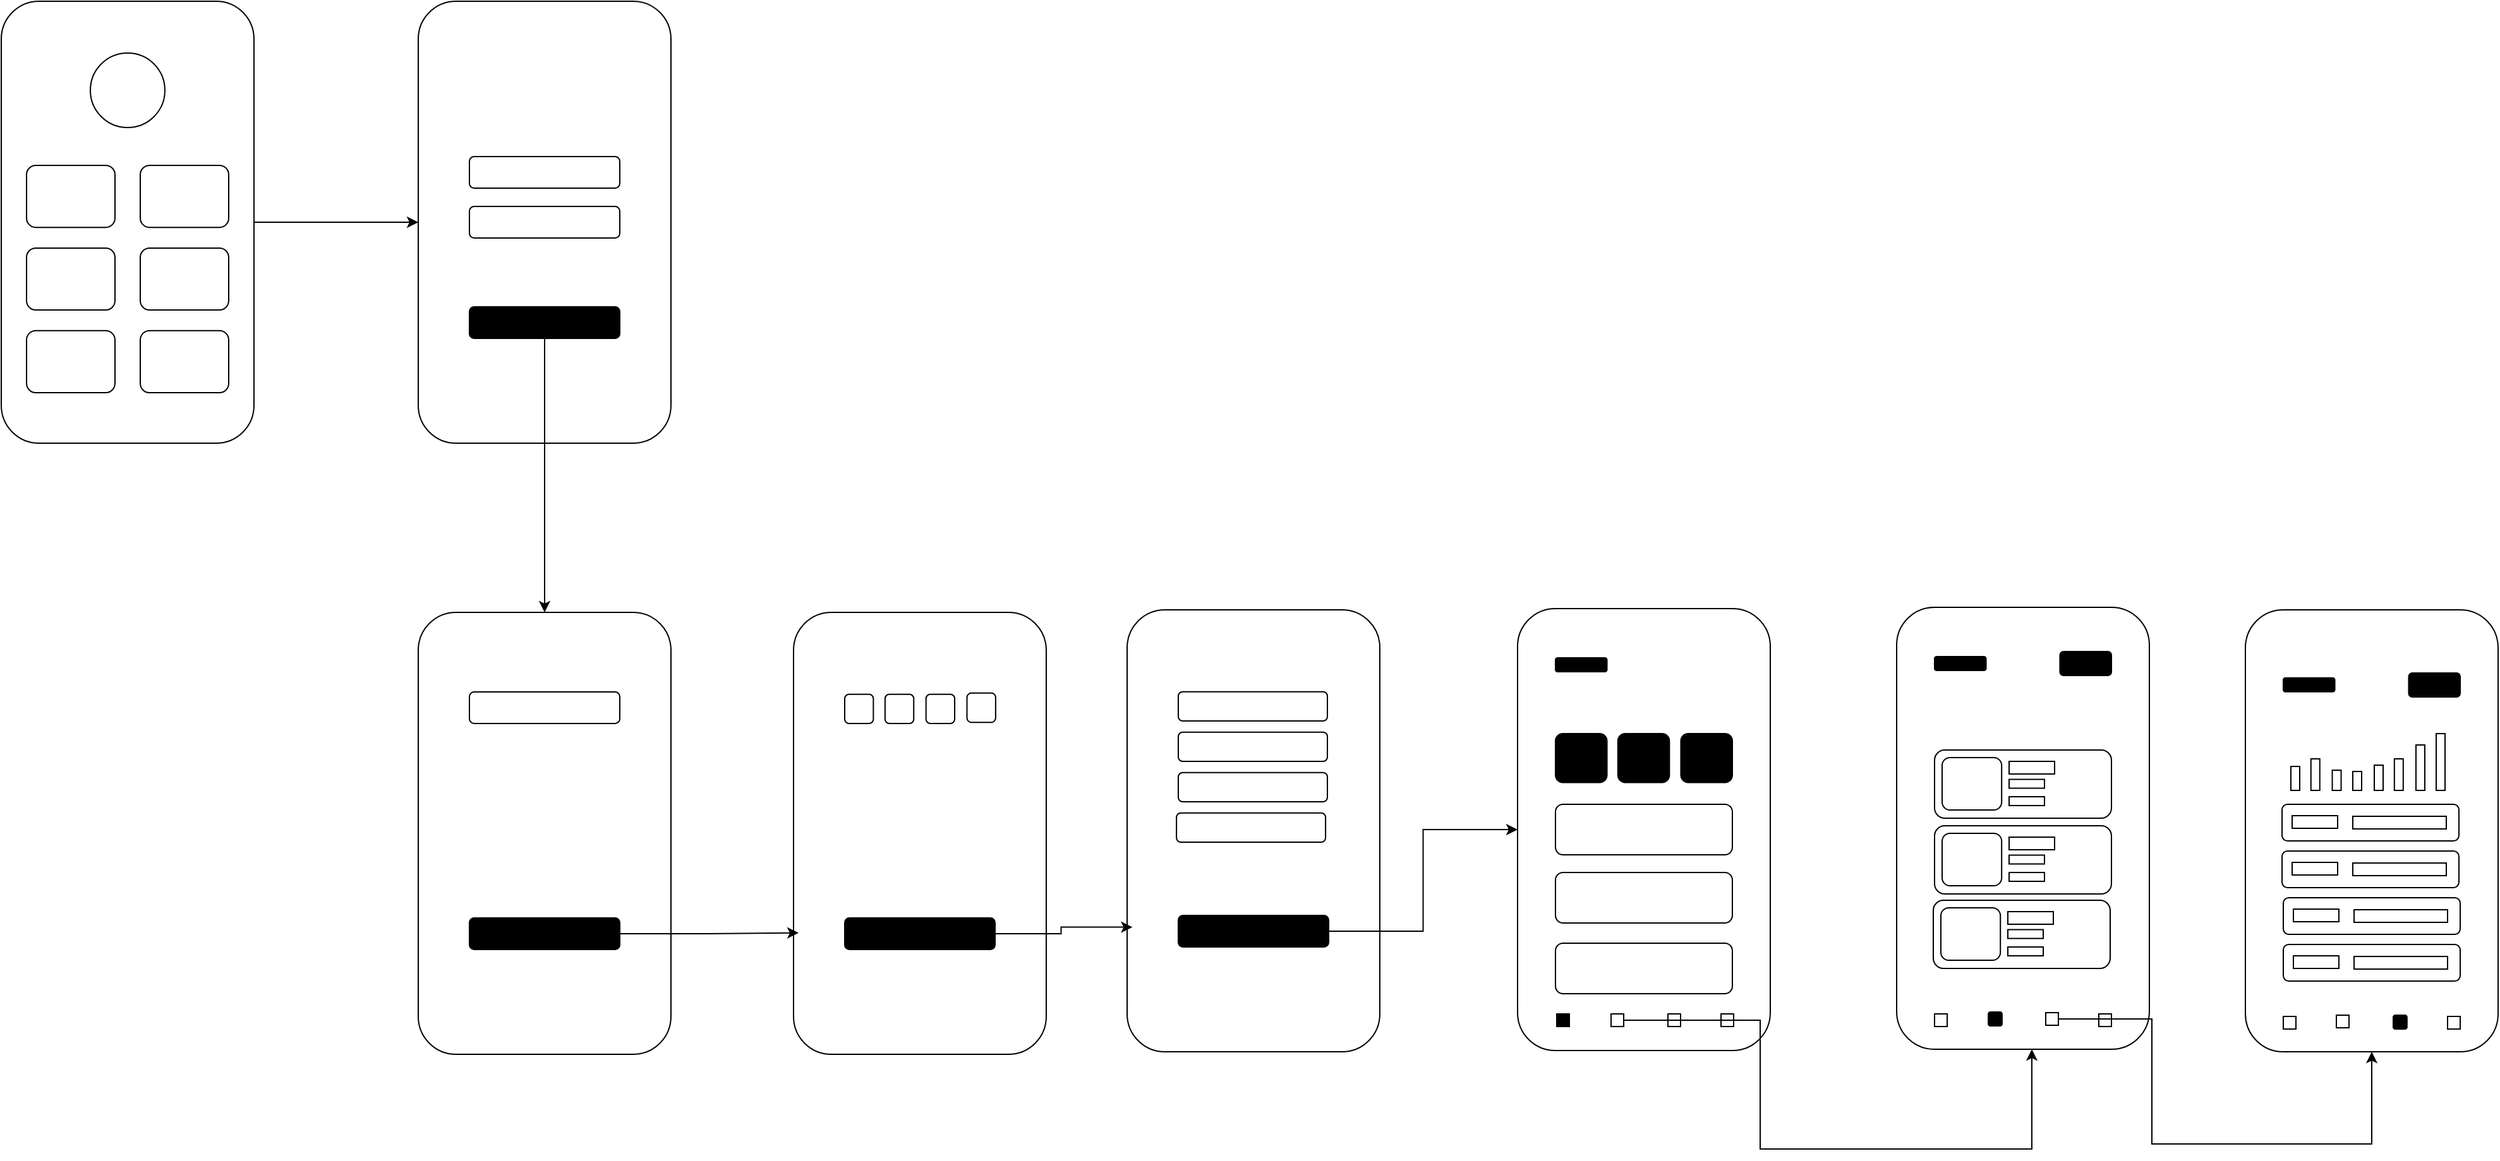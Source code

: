 <mxfile version="24.8.3">
  <diagram name="Página-1" id="0BjS35sb3P0nZZ5RLoXD">
    <mxGraphModel dx="2902" dy="1448" grid="0" gridSize="10" guides="1" tooltips="1" connect="1" arrows="1" fold="1" page="1" pageScale="1" pageWidth="827" pageHeight="1169" math="0" shadow="0">
      <root>
        <mxCell id="0" />
        <mxCell id="1" parent="0" />
        <mxCell id="iueE4eXsbI2JWCtUVOEt-12" value="" style="group" vertex="1" connectable="0" parent="1">
          <mxGeometry x="200" y="40" width="200" height="350" as="geometry" />
        </mxCell>
        <mxCell id="iueE4eXsbI2JWCtUVOEt-3" value="" style="rounded=1;whiteSpace=wrap;html=1;" vertex="1" parent="iueE4eXsbI2JWCtUVOEt-12">
          <mxGeometry width="200" height="350" as="geometry" />
        </mxCell>
        <mxCell id="iueE4eXsbI2JWCtUVOEt-10" value="" style="group" vertex="1" connectable="0" parent="iueE4eXsbI2JWCtUVOEt-12">
          <mxGeometry x="20" y="130" width="160" height="180" as="geometry" />
        </mxCell>
        <mxCell id="iueE4eXsbI2JWCtUVOEt-4" value="" style="rounded=1;whiteSpace=wrap;html=1;container=1;" vertex="1" parent="iueE4eXsbI2JWCtUVOEt-10">
          <mxGeometry width="70" height="49.091" as="geometry" />
        </mxCell>
        <mxCell id="iueE4eXsbI2JWCtUVOEt-5" value="" style="rounded=1;whiteSpace=wrap;html=1;" vertex="1" parent="iueE4eXsbI2JWCtUVOEt-10">
          <mxGeometry x="90" width="70" height="49.091" as="geometry" />
        </mxCell>
        <mxCell id="iueE4eXsbI2JWCtUVOEt-6" value="" style="rounded=1;whiteSpace=wrap;html=1;" vertex="1" parent="iueE4eXsbI2JWCtUVOEt-10">
          <mxGeometry y="65.455" width="70" height="49.091" as="geometry" />
        </mxCell>
        <mxCell id="iueE4eXsbI2JWCtUVOEt-7" value="" style="rounded=1;whiteSpace=wrap;html=1;" vertex="1" parent="iueE4eXsbI2JWCtUVOEt-10">
          <mxGeometry x="90" y="65.455" width="70" height="49.091" as="geometry" />
        </mxCell>
        <mxCell id="iueE4eXsbI2JWCtUVOEt-8" value="" style="rounded=1;whiteSpace=wrap;html=1;" vertex="1" parent="iueE4eXsbI2JWCtUVOEt-10">
          <mxGeometry y="130.909" width="70" height="49.091" as="geometry" />
        </mxCell>
        <mxCell id="iueE4eXsbI2JWCtUVOEt-9" value="" style="rounded=1;whiteSpace=wrap;html=1;" vertex="1" parent="iueE4eXsbI2JWCtUVOEt-10">
          <mxGeometry x="90" y="130.909" width="70" height="49.091" as="geometry" />
        </mxCell>
        <mxCell id="iueE4eXsbI2JWCtUVOEt-11" value="" style="ellipse;whiteSpace=wrap;html=1;" vertex="1" parent="iueE4eXsbI2JWCtUVOEt-12">
          <mxGeometry x="70.5" y="41" width="59" height="59" as="geometry" />
        </mxCell>
        <mxCell id="iueE4eXsbI2JWCtUVOEt-13" value="v" style="group" vertex="1" connectable="0" parent="1">
          <mxGeometry x="530" y="40" width="200" height="350" as="geometry" />
        </mxCell>
        <mxCell id="iueE4eXsbI2JWCtUVOEt-14" value="" style="rounded=1;whiteSpace=wrap;html=1;" vertex="1" parent="iueE4eXsbI2JWCtUVOEt-13">
          <mxGeometry width="200" height="350" as="geometry" />
        </mxCell>
        <mxCell id="iueE4eXsbI2JWCtUVOEt-27" value="" style="rounded=1;whiteSpace=wrap;html=1;" vertex="1" parent="iueE4eXsbI2JWCtUVOEt-13">
          <mxGeometry x="40.5" y="123" width="119" height="25" as="geometry" />
        </mxCell>
        <mxCell id="iueE4eXsbI2JWCtUVOEt-28" value="" style="rounded=1;whiteSpace=wrap;html=1;" vertex="1" parent="iueE4eXsbI2JWCtUVOEt-13">
          <mxGeometry x="40.5" y="162.5" width="119" height="25" as="geometry" />
        </mxCell>
        <mxCell id="iueE4eXsbI2JWCtUVOEt-29" value="&lt;b&gt;Login&lt;/b&gt;" style="rounded=1;whiteSpace=wrap;html=1;fillColor=#000000;" vertex="1" parent="iueE4eXsbI2JWCtUVOEt-13">
          <mxGeometry x="40.5" y="242" width="119" height="25" as="geometry" />
        </mxCell>
        <mxCell id="iueE4eXsbI2JWCtUVOEt-30" value="v" style="group" vertex="1" connectable="0" parent="1">
          <mxGeometry x="530" y="524" width="200" height="350" as="geometry" />
        </mxCell>
        <mxCell id="iueE4eXsbI2JWCtUVOEt-31" value="" style="rounded=1;whiteSpace=wrap;html=1;" vertex="1" parent="iueE4eXsbI2JWCtUVOEt-30">
          <mxGeometry width="200" height="350" as="geometry" />
        </mxCell>
        <mxCell id="iueE4eXsbI2JWCtUVOEt-32" value="" style="rounded=1;whiteSpace=wrap;html=1;" vertex="1" parent="iueE4eXsbI2JWCtUVOEt-30">
          <mxGeometry x="40.5" y="63" width="119" height="25" as="geometry" />
        </mxCell>
        <mxCell id="iueE4eXsbI2JWCtUVOEt-34" value="&lt;b&gt;Login&lt;/b&gt;" style="rounded=1;whiteSpace=wrap;html=1;fillColor=#000000;" vertex="1" parent="iueE4eXsbI2JWCtUVOEt-30">
          <mxGeometry x="40.5" y="242" width="119" height="25" as="geometry" />
        </mxCell>
        <mxCell id="iueE4eXsbI2JWCtUVOEt-35" value="v" style="group" vertex="1" connectable="0" parent="1">
          <mxGeometry x="827" y="524" width="200" height="350" as="geometry" />
        </mxCell>
        <mxCell id="iueE4eXsbI2JWCtUVOEt-36" value="" style="rounded=1;whiteSpace=wrap;html=1;" vertex="1" parent="iueE4eXsbI2JWCtUVOEt-35">
          <mxGeometry width="200" height="350" as="geometry" />
        </mxCell>
        <mxCell id="iueE4eXsbI2JWCtUVOEt-38" value="&lt;b&gt;Login&lt;/b&gt;" style="rounded=1;whiteSpace=wrap;html=1;fillColor=#000000;" vertex="1" parent="iueE4eXsbI2JWCtUVOEt-35">
          <mxGeometry x="40.5" y="242" width="119" height="25" as="geometry" />
        </mxCell>
        <mxCell id="iueE4eXsbI2JWCtUVOEt-42" value="" style="group" vertex="1" connectable="0" parent="iueE4eXsbI2JWCtUVOEt-35">
          <mxGeometry x="40.5" y="63" width="119.444" height="25" as="geometry" />
        </mxCell>
        <mxCell id="iueE4eXsbI2JWCtUVOEt-37" value="" style="rounded=1;whiteSpace=wrap;html=1;" vertex="1" parent="iueE4eXsbI2JWCtUVOEt-42">
          <mxGeometry y="1.852" width="22.684" height="23.148" as="geometry" />
        </mxCell>
        <mxCell id="iueE4eXsbI2JWCtUVOEt-39" value="" style="rounded=1;whiteSpace=wrap;html=1;" vertex="1" parent="iueE4eXsbI2JWCtUVOEt-42">
          <mxGeometry x="31.943" y="1.852" width="22.684" height="23.148" as="geometry" />
        </mxCell>
        <mxCell id="iueE4eXsbI2JWCtUVOEt-40" value="&lt;span style=&quot;color: rgba(0, 0, 0, 0); font-family: monospace; font-size: 0px; text-align: start; text-wrap-mode: nowrap;&quot;&gt;%3CmxGraphModel%3E%3Croot%3E%3CmxCell%20id%3D%220%22%2F%3E%3CmxCell%20id%3D%221%22%20parent%3D%220%22%2F%3E%3CmxCell%20id%3D%222%22%20value%3D%22v%22%20style%3D%22group%22%20vertex%3D%221%22%20connectable%3D%220%22%20parent%3D%221%22%3E%3CmxGeometry%20x%3D%22827%22%20y%3D%22524%22%20width%3D%22200%22%20height%3D%22350%22%20as%3D%22geometry%22%2F%3E%3C%2FmxCell%3E%3CmxCell%20id%3D%223%22%20value%3D%22%22%20style%3D%22rounded%3D1%3BwhiteSpace%3Dwrap%3Bhtml%3D1%3B%22%20vertex%3D%221%22%20parent%3D%222%22%3E%3CmxGeometry%20width%3D%22200%22%20height%3D%22350%22%20as%3D%22geometry%22%2F%3E%3C%2FmxCell%3E%3CmxCell%20id%3D%224%22%20value%3D%22%26lt%3Bb%26gt%3BLogin%26lt%3B%2Fb%26gt%3B%22%20style%3D%22rounded%3D1%3BwhiteSpace%3Dwrap%3Bhtml%3D1%3BfillColor%3D%23000000%3B%22%20vertex%3D%221%22%20parent%3D%222%22%3E%3CmxGeometry%20x%3D%2240.5%22%20y%3D%22242%22%20width%3D%22119%22%20height%3D%2225%22%20as%3D%22geometry%22%2F%3E%3C%2FmxCell%3E%3CmxCell%20id%3D%225%22%20value%3D%22%22%20style%3D%22group%22%20vertex%3D%221%22%20connectable%3D%220%22%20parent%3D%222%22%3E%3CmxGeometry%20x%3D%2240.5%22%20y%3D%2263%22%20width%3D%22119.44%22%20height%3D%2225%22%20as%3D%22geometry%22%2F%3E%3C%2FmxCell%3E%3CmxCell%20id%3D%226%22%20value%3D%22%22%20style%3D%22rounded%3D1%3BwhiteSpace%3Dwrap%3Bhtml%3D1%3B%22%20vertex%3D%221%22%20parent%3D%225%22%3E%3CmxGeometry%20y%3D%221.852%22%20width%3D%2222.684%22%20height%3D%2223.148%22%20as%3D%22geometry%22%2F%3E%3C%2FmxCell%3E%3CmxCell%20id%3D%227%22%20value%3D%22%22%20style%3D%22rounded%3D1%3BwhiteSpace%3Dwrap%3Bhtml%3D1%3B%22%20vertex%3D%221%22%20parent%3D%225%22%3E%3CmxGeometry%20x%3D%2231.943%22%20y%3D%221.852%22%20width%3D%2222.684%22%20height%3D%2223.148%22%20as%3D%22geometry%22%2F%3E%3C%2FmxCell%3E%3CmxCell%20id%3D%228%22%20value%3D%22%22%20style%3D%22rounded%3D1%3BwhiteSpace%3Dwrap%3Bhtml%3D1%3B%22%20vertex%3D%221%22%20parent%3D%225%22%3E%3CmxGeometry%20x%3D%2264.349%22%20y%3D%221.852%22%20width%3D%2222.684%22%20height%3D%2223.148%22%20as%3D%22geometry%22%2F%3E%3C%2FmxCell%3E%3C%2Froot%3E%3C%2FmxGraphModel%3E&lt;/span&gt;" style="rounded=1;whiteSpace=wrap;html=1;" vertex="1" parent="iueE4eXsbI2JWCtUVOEt-42">
          <mxGeometry x="64.349" y="1.852" width="22.684" height="23.148" as="geometry" />
        </mxCell>
        <mxCell id="iueE4eXsbI2JWCtUVOEt-58" value="&lt;span style=&quot;color: rgba(0, 0, 0, 0); font-family: monospace; font-size: 0px; text-align: start; text-wrap-mode: nowrap;&quot;&gt;%3CmxGraphModel%3E%3Croot%3E%3CmxCell%20id%3D%220%22%2F%3E%3CmxCell%20id%3D%221%22%20parent%3D%220%22%2F%3E%3CmxCell%20id%3D%222%22%20value%3D%22v%22%20style%3D%22group%22%20vertex%3D%221%22%20connectable%3D%220%22%20parent%3D%221%22%3E%3CmxGeometry%20x%3D%22827%22%20y%3D%22524%22%20width%3D%22200%22%20height%3D%22350%22%20as%3D%22geometry%22%2F%3E%3C%2FmxCell%3E%3CmxCell%20id%3D%223%22%20value%3D%22%22%20style%3D%22rounded%3D1%3BwhiteSpace%3Dwrap%3Bhtml%3D1%3B%22%20vertex%3D%221%22%20parent%3D%222%22%3E%3CmxGeometry%20width%3D%22200%22%20height%3D%22350%22%20as%3D%22geometry%22%2F%3E%3C%2FmxCell%3E%3CmxCell%20id%3D%224%22%20value%3D%22%26lt%3Bb%26gt%3BLogin%26lt%3B%2Fb%26gt%3B%22%20style%3D%22rounded%3D1%3BwhiteSpace%3Dwrap%3Bhtml%3D1%3BfillColor%3D%23000000%3B%22%20vertex%3D%221%22%20parent%3D%222%22%3E%3CmxGeometry%20x%3D%2240.5%22%20y%3D%22242%22%20width%3D%22119%22%20height%3D%2225%22%20as%3D%22geometry%22%2F%3E%3C%2FmxCell%3E%3CmxCell%20id%3D%225%22%20value%3D%22%22%20style%3D%22group%22%20vertex%3D%221%22%20connectable%3D%220%22%20parent%3D%222%22%3E%3CmxGeometry%20x%3D%2240.5%22%20y%3D%2263%22%20width%3D%22119.44%22%20height%3D%2225%22%20as%3D%22geometry%22%2F%3E%3C%2FmxCell%3E%3CmxCell%20id%3D%226%22%20value%3D%22%22%20style%3D%22rounded%3D1%3BwhiteSpace%3Dwrap%3Bhtml%3D1%3B%22%20vertex%3D%221%22%20parent%3D%225%22%3E%3CmxGeometry%20y%3D%221.852%22%20width%3D%2222.684%22%20height%3D%2223.148%22%20as%3D%22geometry%22%2F%3E%3C%2FmxCell%3E%3CmxCell%20id%3D%227%22%20value%3D%22%22%20style%3D%22rounded%3D1%3BwhiteSpace%3Dwrap%3Bhtml%3D1%3B%22%20vertex%3D%221%22%20parent%3D%225%22%3E%3CmxGeometry%20x%3D%2231.943%22%20y%3D%221.852%22%20width%3D%2222.684%22%20height%3D%2223.148%22%20as%3D%22geometry%22%2F%3E%3C%2FmxCell%3E%3CmxCell%20id%3D%228%22%20value%3D%22%22%20style%3D%22rounded%3D1%3BwhiteSpace%3Dwrap%3Bhtml%3D1%3B%22%20vertex%3D%221%22%20parent%3D%225%22%3E%3CmxGeometry%20x%3D%2264.349%22%20y%3D%221.852%22%20width%3D%2222.684%22%20height%3D%2223.148%22%20as%3D%22geometry%22%2F%3E%3C%2FmxCell%3E%3C%2Froot%3E%3C%2FmxGraphModel%3E&lt;/span&gt;" style="rounded=1;whiteSpace=wrap;html=1;" vertex="1" parent="iueE4eXsbI2JWCtUVOEt-42">
          <mxGeometry x="96.759" y="0.922" width="22.684" height="23.148" as="geometry" />
        </mxCell>
        <mxCell id="iueE4eXsbI2JWCtUVOEt-43" value="v" style="group" vertex="1" connectable="0" parent="1">
          <mxGeometry x="1091" y="522" width="200" height="350" as="geometry" />
        </mxCell>
        <mxCell id="iueE4eXsbI2JWCtUVOEt-44" value="" style="rounded=1;whiteSpace=wrap;html=1;" vertex="1" parent="iueE4eXsbI2JWCtUVOEt-43">
          <mxGeometry width="200" height="350" as="geometry" />
        </mxCell>
        <mxCell id="iueE4eXsbI2JWCtUVOEt-45" value="&lt;b&gt;Login&lt;/b&gt;" style="rounded=1;whiteSpace=wrap;html=1;fillColor=#000000;" vertex="1" parent="iueE4eXsbI2JWCtUVOEt-43">
          <mxGeometry x="40.5" y="242" width="119" height="25" as="geometry" />
        </mxCell>
        <mxCell id="iueE4eXsbI2JWCtUVOEt-46" value="" style="group" vertex="1" connectable="0" parent="iueE4eXsbI2JWCtUVOEt-43">
          <mxGeometry x="40.5" y="63" width="119.44" height="25" as="geometry" />
        </mxCell>
        <mxCell id="iueE4eXsbI2JWCtUVOEt-47" value="" style="rounded=1;whiteSpace=wrap;html=1;" vertex="1" parent="iueE4eXsbI2JWCtUVOEt-46">
          <mxGeometry y="1.85" width="118" height="23.15" as="geometry" />
        </mxCell>
        <mxCell id="iueE4eXsbI2JWCtUVOEt-64" value="" style="group" vertex="1" connectable="0" parent="iueE4eXsbI2JWCtUVOEt-43">
          <mxGeometry x="40.5" y="95" width="119.44" height="25" as="geometry" />
        </mxCell>
        <mxCell id="iueE4eXsbI2JWCtUVOEt-65" value="" style="rounded=1;whiteSpace=wrap;html=1;" vertex="1" parent="iueE4eXsbI2JWCtUVOEt-64">
          <mxGeometry y="1.85" width="118" height="23.15" as="geometry" />
        </mxCell>
        <mxCell id="iueE4eXsbI2JWCtUVOEt-66" value="" style="group" vertex="1" connectable="0" parent="iueE4eXsbI2JWCtUVOEt-43">
          <mxGeometry x="40.5" y="127" width="119.44" height="25" as="geometry" />
        </mxCell>
        <mxCell id="iueE4eXsbI2JWCtUVOEt-67" value="" style="rounded=1;whiteSpace=wrap;html=1;" vertex="1" parent="iueE4eXsbI2JWCtUVOEt-66">
          <mxGeometry y="1.85" width="118" height="23.15" as="geometry" />
        </mxCell>
        <mxCell id="iueE4eXsbI2JWCtUVOEt-68" value="" style="group" vertex="1" connectable="0" parent="iueE4eXsbI2JWCtUVOEt-43">
          <mxGeometry x="39.06" y="159" width="119.44" height="25" as="geometry" />
        </mxCell>
        <mxCell id="iueE4eXsbI2JWCtUVOEt-69" value="" style="rounded=1;whiteSpace=wrap;html=1;" vertex="1" parent="iueE4eXsbI2JWCtUVOEt-68">
          <mxGeometry y="1.85" width="118" height="23.15" as="geometry" />
        </mxCell>
        <mxCell id="iueE4eXsbI2JWCtUVOEt-70" value="v" style="group" vertex="1" connectable="0" parent="1">
          <mxGeometry x="1400" y="521" width="200" height="350" as="geometry" />
        </mxCell>
        <mxCell id="iueE4eXsbI2JWCtUVOEt-71" value="" style="rounded=1;whiteSpace=wrap;html=1;" vertex="1" parent="iueE4eXsbI2JWCtUVOEt-70">
          <mxGeometry width="200" height="350" as="geometry" />
        </mxCell>
        <mxCell id="iueE4eXsbI2JWCtUVOEt-76" value="" style="group" vertex="1" connectable="0" parent="iueE4eXsbI2JWCtUVOEt-70">
          <mxGeometry x="30" y="99" width="140" height="38.71" as="geometry" />
        </mxCell>
        <mxCell id="iueE4eXsbI2JWCtUVOEt-73" value="&lt;span style=&quot;color: rgba(0, 0, 0, 0); font-family: monospace; font-size: 0px; text-align: start; text-wrap-mode: nowrap;&quot;&gt;%3CmxGraphModel%3E%3Croot%3E%3CmxCell%20id%3D%220%22%2F%3E%3CmxCell%20id%3D%221%22%20parent%3D%220%22%2F%3E%3CmxCell%20id%3D%222%22%20value%3D%22%22%20style%3D%22rounded%3D1%3BwhiteSpace%3Dwrap%3Bhtml%3D1%3BfillColor%3D%23000000%3B%22%20vertex%3D%221%22%20parent%3D%221%22%3E%3CmxGeometry%20x%3D%221490%22%20y%3D%22590%22%20width%3D%2249.5%22%20height%3D%2247%22%20as%3D%22geometry%22%2F%3E%3C%2FmxCell%3E%3C%2Froot%3E%3C%2FmxGraphModel%3E&lt;/span&gt;" style="rounded=1;whiteSpace=wrap;html=1;fillColor=#000000;" vertex="1" parent="iueE4eXsbI2JWCtUVOEt-76">
          <mxGeometry width="40.765" height="38.71" as="geometry" />
        </mxCell>
        <mxCell id="iueE4eXsbI2JWCtUVOEt-74" value="" style="rounded=1;whiteSpace=wrap;html=1;fillColor=#000000;" vertex="1" parent="iueE4eXsbI2JWCtUVOEt-76">
          <mxGeometry x="49.412" width="40.765" height="38.71" as="geometry" />
        </mxCell>
        <mxCell id="iueE4eXsbI2JWCtUVOEt-75" value="" style="rounded=1;whiteSpace=wrap;html=1;fillColor=#000000;" vertex="1" parent="iueE4eXsbI2JWCtUVOEt-76">
          <mxGeometry x="99.235" width="40.765" height="38.71" as="geometry" />
        </mxCell>
        <mxCell id="iueE4eXsbI2JWCtUVOEt-77" value="&lt;span style=&quot;color: rgba(0, 0, 0, 0); font-family: monospace; font-size: 0px; text-align: start; text-wrap-mode: nowrap;&quot;&gt;%3CmxGraphModel%3E%3Croot%3E%3CmxCell%20id%3D%220%22%2F%3E%3CmxCell%20id%3D%221%22%20parent%3D%220%22%2F%3E%3CmxCell%20id%3D%222%22%20value%3D%22%22%20style%3D%22rounded%3D1%3BwhiteSpace%3Dwrap%3Bhtml%3D1%3BfillColor%3D%23000000%3B%22%20vertex%3D%221%22%20parent%3D%221%22%3E%3CmxGeometry%20x%3D%221490%22%20y%3D%22590%22%20width%3D%2249.5%22%20height%3D%2247%22%20as%3D%22geometry%22%2F%3E%3C%2FmxCell%3E%3C%2Froot%3E%3C%2FmxGraphModel%3E&lt;/span&gt;" style="rounded=1;whiteSpace=wrap;html=1;fillColor=#000000;" vertex="1" parent="iueE4eXsbI2JWCtUVOEt-70">
          <mxGeometry x="30" y="39" width="40.76" height="11" as="geometry" />
        </mxCell>
        <mxCell id="iueE4eXsbI2JWCtUVOEt-78" value="&lt;span style=&quot;color: rgba(0, 0, 0, 0); font-family: monospace; font-size: 0px; text-align: start; text-wrap-mode: nowrap;&quot;&gt;%3CmxGraphModel%3E%3Croot%3E%3CmxCell%20id%3D%220%22%2F%3E%3CmxCell%20id%3D%221%22%20parent%3D%220%22%2F%3E%3CmxCell%20id%3D%222%22%20value%3D%22v%22%20style%3D%22group%22%20vertex%3D%221%22%20connectable%3D%220%22%20parent%3D%221%22%3E%3CmxGeometry%20x%3D%221400%22%20y%3D%22521%22%20width%3D%22200%22%20height%3D%22350%22%20as%3D%22geometry%22%2F%3E%3C%2FmxCell%3E%3CmxCell%20id%3D%223%22%20value%3D%22%22%20style%3D%22rounded%3D1%3BwhiteSpace%3Dwrap%3Bhtml%3D1%3B%22%20vertex%3D%221%22%20parent%3D%222%22%3E%3CmxGeometry%20width%3D%22200%22%20height%3D%22350%22%20as%3D%22geometry%22%2F%3E%3C%2FmxCell%3E%3CmxCell%20id%3D%224%22%20value%3D%22%22%20style%3D%22group%22%20vertex%3D%221%22%20connectable%3D%220%22%20parent%3D%222%22%3E%3CmxGeometry%20x%3D%2230%22%20y%3D%2299%22%20width%3D%22140%22%20height%3D%2238.71%22%20as%3D%22geometry%22%2F%3E%3C%2FmxCell%3E%3CmxCell%20id%3D%225%22%20value%3D%22%26lt%3Bspan%20style%3D%26quot%3Bcolor%3A%20rgba(0%2C%200%2C%200%2C%200)%3B%20font-family%3A%20monospace%3B%20font-size%3A%200px%3B%20text-align%3A%20start%3B%20text-wrap-mode%3A%20nowrap%3B%26quot%3B%26gt%3B%253CmxGraphModel%253E%253Croot%253E%253CmxCell%2520id%253D%25220%2522%252F%253E%253CmxCell%2520id%253D%25221%2522%2520parent%253D%25220%2522%252F%253E%253CmxCell%2520id%253D%25222%2522%2520value%253D%2522%2522%2520style%253D%2522rounded%253D1%253BwhiteSpace%253Dwrap%253Bhtml%253D1%253BfillColor%253D%2523000000%253B%2522%2520vertex%253D%25221%2522%2520parent%253D%25221%2522%253E%253CmxGeometry%2520x%253D%25221490%2522%2520y%253D%2522590%2522%2520width%253D%252249.5%2522%2520height%253D%252247%2522%2520as%253D%2522geometry%2522%252F%253E%253C%252FmxCell%253E%253C%252Froot%253E%253C%252FmxGraphModel%253E%26lt%3B%2Fspan%26gt%3B%22%20style%3D%22rounded%3D1%3BwhiteSpace%3Dwrap%3Bhtml%3D1%3BfillColor%3D%23000000%3B%22%20vertex%3D%221%22%20parent%3D%224%22%3E%3CmxGeometry%20width%3D%2240.765%22%20height%3D%2238.71%22%20as%3D%22geometry%22%2F%3E%3C%2FmxCell%3E%3CmxCell%20id%3D%226%22%20value%3D%22%22%20style%3D%22rounded%3D1%3BwhiteSpace%3Dwrap%3Bhtml%3D1%3BfillColor%3D%23000000%3B%22%20vertex%3D%221%22%20parent%3D%224%22%3E%3CmxGeometry%20x%3D%2249.412%22%20width%3D%2240.765%22%20height%3D%2238.71%22%20as%3D%22geometry%22%2F%3E%3C%2FmxCell%3E%3CmxCell%20id%3D%227%22%20value%3D%22%22%20style%3D%22rounded%3D1%3BwhiteSpace%3Dwrap%3Bhtml%3D1%3BfillColor%3D%23000000%3B%22%20vertex%3D%221%22%20parent%3D%224%22%3E%3CmxGeometry%20x%3D%2299.235%22%20width%3D%2240.765%22%20height%3D%2238.71%22%20as%3D%22geometry%22%2F%3E%3C%2FmxCell%3E%3CmxCell%20id%3D%228%22%20value%3D%22%26lt%3Bspan%20style%3D%26quot%3Bcolor%3A%20rgba(0%2C%200%2C%200%2C%200)%3B%20font-family%3A%20monospace%3B%20font-size%3A%200px%3B%20text-align%3A%20start%3B%20text-wrap-mode%3A%20nowrap%3B%26quot%3B%26gt%3B%253CmxGraphModel%253E%253Croot%253E%253CmxCell%2520id%253D%25220%2522%252F%253E%253CmxCell%2520id%253D%25221%2522%2520parent%253D%25220%2522%252F%253E%253CmxCell%2520id%253D%25222%2522%2520value%253D%2522%2522%2520style%253D%2522rounded%253D1%253BwhiteSpace%253Dwrap%253Bhtml%253D1%253BfillColor%253D%2523000000%253B%2522%2520vertex%253D%25221%2522%2520parent%253D%25221%2522%253E%253CmxGeometry%2520x%253D%25221490%2522%2520y%253D%2522590%2522%2520width%253D%252249.5%2522%2520height%253D%252247%2522%2520as%253D%2522geometry%2522%252F%253E%253C%252FmxCell%253E%253C%252Froot%253E%253C%252FmxGraphModel%253E%26lt%3B%2Fspan%26gt%3B%22%20style%3D%22rounded%3D1%3BwhiteSpace%3Dwrap%3Bhtml%3D1%3BfillColor%3D%23000000%3B%22%20vertex%3D%221%22%20parent%3D%222%22%3E%3CmxGeometry%20x%3D%2230%22%20y%3D%2239%22%20width%3D%2240.76%22%20height%3D%2211%22%20as%3D%22geometry%22%2F%3E%3C%2FmxCell%3E%3CmxCell%20id%3D%229%22%20value%3D%22%22%20style%3D%22rounded%3D1%3BwhiteSpace%3Dwrap%3Bhtml%3D1%3B%22%20vertex%3D%221%22%20parent%3D%222%22%3E%3CmxGeometry%20x%3D%2230%22%20y%3D%22155%22%20width%3D%22140%22%20height%3D%2240%22%20as%3D%22geometry%22%2F%3E%3C%2FmxCell%3E%3C%2Froot%3E%3C%2FmxGraphModel%3E&lt;/span&gt;" style="rounded=1;whiteSpace=wrap;html=1;" vertex="1" parent="iueE4eXsbI2JWCtUVOEt-70">
          <mxGeometry x="30" y="155" width="140" height="40" as="geometry" />
        </mxCell>
        <mxCell id="iueE4eXsbI2JWCtUVOEt-87" value="&lt;span style=&quot;color: rgba(0, 0, 0, 0); font-family: monospace; font-size: 0px; text-align: start; text-wrap-mode: nowrap;&quot;&gt;%3CmxGraphModel%3E%3Croot%3E%3CmxCell%20id%3D%220%22%2F%3E%3CmxCell%20id%3D%221%22%20parent%3D%220%22%2F%3E%3CmxCell%20id%3D%222%22%20value%3D%22v%22%20style%3D%22group%22%20vertex%3D%221%22%20connectable%3D%220%22%20parent%3D%221%22%3E%3CmxGeometry%20x%3D%221400%22%20y%3D%22521%22%20width%3D%22200%22%20height%3D%22350%22%20as%3D%22geometry%22%2F%3E%3C%2FmxCell%3E%3CmxCell%20id%3D%223%22%20value%3D%22%22%20style%3D%22rounded%3D1%3BwhiteSpace%3Dwrap%3Bhtml%3D1%3B%22%20vertex%3D%221%22%20parent%3D%222%22%3E%3CmxGeometry%20width%3D%22200%22%20height%3D%22350%22%20as%3D%22geometry%22%2F%3E%3C%2FmxCell%3E%3CmxCell%20id%3D%224%22%20value%3D%22%22%20style%3D%22group%22%20vertex%3D%221%22%20connectable%3D%220%22%20parent%3D%222%22%3E%3CmxGeometry%20x%3D%2230%22%20y%3D%2299%22%20width%3D%22140%22%20height%3D%2238.71%22%20as%3D%22geometry%22%2F%3E%3C%2FmxCell%3E%3CmxCell%20id%3D%225%22%20value%3D%22%26lt%3Bspan%20style%3D%26quot%3Bcolor%3A%20rgba(0%2C%200%2C%200%2C%200)%3B%20font-family%3A%20monospace%3B%20font-size%3A%200px%3B%20text-align%3A%20start%3B%20text-wrap-mode%3A%20nowrap%3B%26quot%3B%26gt%3B%253CmxGraphModel%253E%253Croot%253E%253CmxCell%2520id%253D%25220%2522%252F%253E%253CmxCell%2520id%253D%25221%2522%2520parent%253D%25220%2522%252F%253E%253CmxCell%2520id%253D%25222%2522%2520value%253D%2522%2522%2520style%253D%2522rounded%253D1%253BwhiteSpace%253Dwrap%253Bhtml%253D1%253BfillColor%253D%2523000000%253B%2522%2520vertex%253D%25221%2522%2520parent%253D%25221%2522%253E%253CmxGeometry%2520x%253D%25221490%2522%2520y%253D%2522590%2522%2520width%253D%252249.5%2522%2520height%253D%252247%2522%2520as%253D%2522geometry%2522%252F%253E%253C%252FmxCell%253E%253C%252Froot%253E%253C%252FmxGraphModel%253E%26lt%3B%2Fspan%26gt%3B%22%20style%3D%22rounded%3D1%3BwhiteSpace%3Dwrap%3Bhtml%3D1%3BfillColor%3D%23000000%3B%22%20vertex%3D%221%22%20parent%3D%224%22%3E%3CmxGeometry%20width%3D%2240.765%22%20height%3D%2238.71%22%20as%3D%22geometry%22%2F%3E%3C%2FmxCell%3E%3CmxCell%20id%3D%226%22%20value%3D%22%22%20style%3D%22rounded%3D1%3BwhiteSpace%3Dwrap%3Bhtml%3D1%3BfillColor%3D%23000000%3B%22%20vertex%3D%221%22%20parent%3D%224%22%3E%3CmxGeometry%20x%3D%2249.412%22%20width%3D%2240.765%22%20height%3D%2238.71%22%20as%3D%22geometry%22%2F%3E%3C%2FmxCell%3E%3CmxCell%20id%3D%227%22%20value%3D%22%22%20style%3D%22rounded%3D1%3BwhiteSpace%3Dwrap%3Bhtml%3D1%3BfillColor%3D%23000000%3B%22%20vertex%3D%221%22%20parent%3D%224%22%3E%3CmxGeometry%20x%3D%2299.235%22%20width%3D%2240.765%22%20height%3D%2238.71%22%20as%3D%22geometry%22%2F%3E%3C%2FmxCell%3E%3CmxCell%20id%3D%228%22%20value%3D%22%26lt%3Bspan%20style%3D%26quot%3Bcolor%3A%20rgba(0%2C%200%2C%200%2C%200)%3B%20font-family%3A%20monospace%3B%20font-size%3A%200px%3B%20text-align%3A%20start%3B%20text-wrap-mode%3A%20nowrap%3B%26quot%3B%26gt%3B%253CmxGraphModel%253E%253Croot%253E%253CmxCell%2520id%253D%25220%2522%252F%253E%253CmxCell%2520id%253D%25221%2522%2520parent%253D%25220%2522%252F%253E%253CmxCell%2520id%253D%25222%2522%2520value%253D%2522%2522%2520style%253D%2522rounded%253D1%253BwhiteSpace%253Dwrap%253Bhtml%253D1%253BfillColor%253D%2523000000%253B%2522%2520vertex%253D%25221%2522%2520parent%253D%25221%2522%253E%253CmxGeometry%2520x%253D%25221490%2522%2520y%253D%2522590%2522%2520width%253D%252249.5%2522%2520height%253D%252247%2522%2520as%253D%2522geometry%2522%252F%253E%253C%252FmxCell%253E%253C%252Froot%253E%253C%252FmxGraphModel%253E%26lt%3B%2Fspan%26gt%3B%22%20style%3D%22rounded%3D1%3BwhiteSpace%3Dwrap%3Bhtml%3D1%3BfillColor%3D%23000000%3B%22%20vertex%3D%221%22%20parent%3D%222%22%3E%3CmxGeometry%20x%3D%2230%22%20y%3D%2239%22%20width%3D%2240.76%22%20height%3D%2211%22%20as%3D%22geometry%22%2F%3E%3C%2FmxCell%3E%3CmxCell%20id%3D%229%22%20value%3D%22%22%20style%3D%22rounded%3D1%3BwhiteSpace%3Dwrap%3Bhtml%3D1%3B%22%20vertex%3D%221%22%20parent%3D%222%22%3E%3CmxGeometry%20x%3D%2230%22%20y%3D%22155%22%20width%3D%22140%22%20height%3D%2240%22%20as%3D%22geometry%22%2F%3E%3C%2FmxCell%3E%3C%2Froot%3E%3C%2FmxGraphModel%3E&lt;/span&gt;" style="rounded=1;whiteSpace=wrap;html=1;" vertex="1" parent="iueE4eXsbI2JWCtUVOEt-70">
          <mxGeometry x="30" y="209" width="140" height="40" as="geometry" />
        </mxCell>
        <mxCell id="iueE4eXsbI2JWCtUVOEt-88" value="&lt;span style=&quot;color: rgba(0, 0, 0, 0); font-family: monospace; font-size: 0px; text-align: start; text-wrap-mode: nowrap;&quot;&gt;%3CmxGraphModel%3E%3Croot%3E%3CmxCell%20id%3D%220%22%2F%3E%3CmxCell%20id%3D%221%22%20parent%3D%220%22%2F%3E%3CmxCell%20id%3D%222%22%20value%3D%22v%22%20style%3D%22group%22%20vertex%3D%221%22%20connectable%3D%220%22%20parent%3D%221%22%3E%3CmxGeometry%20x%3D%221400%22%20y%3D%22521%22%20width%3D%22200%22%20height%3D%22350%22%20as%3D%22geometry%22%2F%3E%3C%2FmxCell%3E%3CmxCell%20id%3D%223%22%20value%3D%22%22%20style%3D%22rounded%3D1%3BwhiteSpace%3Dwrap%3Bhtml%3D1%3B%22%20vertex%3D%221%22%20parent%3D%222%22%3E%3CmxGeometry%20width%3D%22200%22%20height%3D%22350%22%20as%3D%22geometry%22%2F%3E%3C%2FmxCell%3E%3CmxCell%20id%3D%224%22%20value%3D%22%22%20style%3D%22group%22%20vertex%3D%221%22%20connectable%3D%220%22%20parent%3D%222%22%3E%3CmxGeometry%20x%3D%2230%22%20y%3D%2299%22%20width%3D%22140%22%20height%3D%2238.71%22%20as%3D%22geometry%22%2F%3E%3C%2FmxCell%3E%3CmxCell%20id%3D%225%22%20value%3D%22%26lt%3Bspan%20style%3D%26quot%3Bcolor%3A%20rgba(0%2C%200%2C%200%2C%200)%3B%20font-family%3A%20monospace%3B%20font-size%3A%200px%3B%20text-align%3A%20start%3B%20text-wrap-mode%3A%20nowrap%3B%26quot%3B%26gt%3B%253CmxGraphModel%253E%253Croot%253E%253CmxCell%2520id%253D%25220%2522%252F%253E%253CmxCell%2520id%253D%25221%2522%2520parent%253D%25220%2522%252F%253E%253CmxCell%2520id%253D%25222%2522%2520value%253D%2522%2522%2520style%253D%2522rounded%253D1%253BwhiteSpace%253Dwrap%253Bhtml%253D1%253BfillColor%253D%2523000000%253B%2522%2520vertex%253D%25221%2522%2520parent%253D%25221%2522%253E%253CmxGeometry%2520x%253D%25221490%2522%2520y%253D%2522590%2522%2520width%253D%252249.5%2522%2520height%253D%252247%2522%2520as%253D%2522geometry%2522%252F%253E%253C%252FmxCell%253E%253C%252Froot%253E%253C%252FmxGraphModel%253E%26lt%3B%2Fspan%26gt%3B%22%20style%3D%22rounded%3D1%3BwhiteSpace%3Dwrap%3Bhtml%3D1%3BfillColor%3D%23000000%3B%22%20vertex%3D%221%22%20parent%3D%224%22%3E%3CmxGeometry%20width%3D%2240.765%22%20height%3D%2238.71%22%20as%3D%22geometry%22%2F%3E%3C%2FmxCell%3E%3CmxCell%20id%3D%226%22%20value%3D%22%22%20style%3D%22rounded%3D1%3BwhiteSpace%3Dwrap%3Bhtml%3D1%3BfillColor%3D%23000000%3B%22%20vertex%3D%221%22%20parent%3D%224%22%3E%3CmxGeometry%20x%3D%2249.412%22%20width%3D%2240.765%22%20height%3D%2238.71%22%20as%3D%22geometry%22%2F%3E%3C%2FmxCell%3E%3CmxCell%20id%3D%227%22%20value%3D%22%22%20style%3D%22rounded%3D1%3BwhiteSpace%3Dwrap%3Bhtml%3D1%3BfillColor%3D%23000000%3B%22%20vertex%3D%221%22%20parent%3D%224%22%3E%3CmxGeometry%20x%3D%2299.235%22%20width%3D%2240.765%22%20height%3D%2238.71%22%20as%3D%22geometry%22%2F%3E%3C%2FmxCell%3E%3CmxCell%20id%3D%228%22%20value%3D%22%26lt%3Bspan%20style%3D%26quot%3Bcolor%3A%20rgba(0%2C%200%2C%200%2C%200)%3B%20font-family%3A%20monospace%3B%20font-size%3A%200px%3B%20text-align%3A%20start%3B%20text-wrap-mode%3A%20nowrap%3B%26quot%3B%26gt%3B%253CmxGraphModel%253E%253Croot%253E%253CmxCell%2520id%253D%25220%2522%252F%253E%253CmxCell%2520id%253D%25221%2522%2520parent%253D%25220%2522%252F%253E%253CmxCell%2520id%253D%25222%2522%2520value%253D%2522%2522%2520style%253D%2522rounded%253D1%253BwhiteSpace%253Dwrap%253Bhtml%253D1%253BfillColor%253D%2523000000%253B%2522%2520vertex%253D%25221%2522%2520parent%253D%25221%2522%253E%253CmxGeometry%2520x%253D%25221490%2522%2520y%253D%2522590%2522%2520width%253D%252249.5%2522%2520height%253D%252247%2522%2520as%253D%2522geometry%2522%252F%253E%253C%252FmxCell%253E%253C%252Froot%253E%253C%252FmxGraphModel%253E%26lt%3B%2Fspan%26gt%3B%22%20style%3D%22rounded%3D1%3BwhiteSpace%3Dwrap%3Bhtml%3D1%3BfillColor%3D%23000000%3B%22%20vertex%3D%221%22%20parent%3D%222%22%3E%3CmxGeometry%20x%3D%2230%22%20y%3D%2239%22%20width%3D%2240.76%22%20height%3D%2211%22%20as%3D%22geometry%22%2F%3E%3C%2FmxCell%3E%3CmxCell%20id%3D%229%22%20value%3D%22%22%20style%3D%22rounded%3D1%3BwhiteSpace%3Dwrap%3Bhtml%3D1%3B%22%20vertex%3D%221%22%20parent%3D%222%22%3E%3CmxGeometry%20x%3D%2230%22%20y%3D%22155%22%20width%3D%22140%22%20height%3D%2240%22%20as%3D%22geometry%22%2F%3E%3C%2FmxCell%3E%3C%2Froot%3E%3C%2FmxGraphModel%3E&lt;/span&gt;" style="rounded=1;whiteSpace=wrap;html=1;" vertex="1" parent="iueE4eXsbI2JWCtUVOEt-70">
          <mxGeometry x="30" y="265" width="140" height="40" as="geometry" />
        </mxCell>
        <mxCell id="iueE4eXsbI2JWCtUVOEt-120" value="" style="group" vertex="1" connectable="0" parent="iueE4eXsbI2JWCtUVOEt-70">
          <mxGeometry x="31" y="321" width="140" height="10" as="geometry" />
        </mxCell>
        <mxCell id="iueE4eXsbI2JWCtUVOEt-121" value="" style="rounded=0;whiteSpace=wrap;html=1;fillColor=#000000;" vertex="1" parent="iueE4eXsbI2JWCtUVOEt-120">
          <mxGeometry width="10" height="10" as="geometry" />
        </mxCell>
        <mxCell id="iueE4eXsbI2JWCtUVOEt-122" value="" style="rounded=0;whiteSpace=wrap;html=1;" vertex="1" parent="iueE4eXsbI2JWCtUVOEt-120">
          <mxGeometry x="43" width="10" height="10" as="geometry" />
        </mxCell>
        <mxCell id="iueE4eXsbI2JWCtUVOEt-123" value="" style="rounded=0;whiteSpace=wrap;html=1;" vertex="1" parent="iueE4eXsbI2JWCtUVOEt-120">
          <mxGeometry x="130" width="10" height="10" as="geometry" />
        </mxCell>
        <mxCell id="iueE4eXsbI2JWCtUVOEt-124" value="" style="rounded=0;whiteSpace=wrap;html=1;" vertex="1" parent="iueE4eXsbI2JWCtUVOEt-120">
          <mxGeometry x="88" width="10" height="10" as="geometry" />
        </mxCell>
        <mxCell id="iueE4eXsbI2JWCtUVOEt-126" value="" style="rounded=0;whiteSpace=wrap;html=1;fillColor=#000000;" vertex="1" parent="1">
          <mxGeometry x="1773" y="842" width="10" height="10" as="geometry" />
        </mxCell>
        <mxCell id="iueE4eXsbI2JWCtUVOEt-94" value="" style="rounded=1;whiteSpace=wrap;html=1;" vertex="1" parent="1">
          <mxGeometry x="1700" y="520" width="200" height="350" as="geometry" />
        </mxCell>
        <mxCell id="iueE4eXsbI2JWCtUVOEt-95" value="" style="group" vertex="1" connectable="0" parent="1">
          <mxGeometry x="1730" y="555" width="140" height="19" as="geometry" />
        </mxCell>
        <mxCell id="iueE4eXsbI2JWCtUVOEt-98" value="" style="rounded=1;whiteSpace=wrap;html=1;fillColor=#000000;" vertex="1" parent="iueE4eXsbI2JWCtUVOEt-95">
          <mxGeometry x="99.235" width="40.765" height="19" as="geometry" />
        </mxCell>
        <mxCell id="iueE4eXsbI2JWCtUVOEt-99" value="&lt;span style=&quot;color: rgba(0, 0, 0, 0); font-family: monospace; font-size: 0px; text-align: start; text-wrap-mode: nowrap;&quot;&gt;%3CmxGraphModel%3E%3Croot%3E%3CmxCell%20id%3D%220%22%2F%3E%3CmxCell%20id%3D%221%22%20parent%3D%220%22%2F%3E%3CmxCell%20id%3D%222%22%20value%3D%22%22%20style%3D%22rounded%3D1%3BwhiteSpace%3Dwrap%3Bhtml%3D1%3BfillColor%3D%23000000%3B%22%20vertex%3D%221%22%20parent%3D%221%22%3E%3CmxGeometry%20x%3D%221490%22%20y%3D%22590%22%20width%3D%2249.5%22%20height%3D%2247%22%20as%3D%22geometry%22%2F%3E%3C%2FmxCell%3E%3C%2Froot%3E%3C%2FmxGraphModel%3E&lt;/span&gt;" style="rounded=1;whiteSpace=wrap;html=1;fillColor=#000000;" vertex="1" parent="1">
          <mxGeometry x="1730" y="559" width="40.76" height="11" as="geometry" />
        </mxCell>
        <mxCell id="iueE4eXsbI2JWCtUVOEt-107" value="" style="group" vertex="1" connectable="0" parent="1">
          <mxGeometry x="1730" y="842" width="140" height="10" as="geometry" />
        </mxCell>
        <mxCell id="iueE4eXsbI2JWCtUVOEt-127" value="" style="group" vertex="1" connectable="0" parent="iueE4eXsbI2JWCtUVOEt-107">
          <mxGeometry width="140" height="10" as="geometry" />
        </mxCell>
        <mxCell id="iueE4eXsbI2JWCtUVOEt-104" value="" style="rounded=0;whiteSpace=wrap;html=1;" vertex="1" parent="iueE4eXsbI2JWCtUVOEt-127">
          <mxGeometry width="10" height="10" as="geometry" />
        </mxCell>
        <mxCell id="iueE4eXsbI2JWCtUVOEt-105" value="" style="rounded=0;whiteSpace=wrap;html=1;" vertex="1" parent="iueE4eXsbI2JWCtUVOEt-127">
          <mxGeometry x="130" width="10" height="10" as="geometry" />
        </mxCell>
        <mxCell id="iueE4eXsbI2JWCtUVOEt-148" value="" style="rounded=0;whiteSpace=wrap;html=1;" vertex="1" parent="iueE4eXsbI2JWCtUVOEt-127">
          <mxGeometry x="88" y="-1" width="10" height="10" as="geometry" />
        </mxCell>
        <mxCell id="iueE4eXsbI2JWCtUVOEt-134" value="" style="group" vertex="1" connectable="0" parent="1">
          <mxGeometry x="1730" y="633" width="140" height="54" as="geometry" />
        </mxCell>
        <mxCell id="iueE4eXsbI2JWCtUVOEt-100" value="&lt;span style=&quot;color: rgba(0, 0, 0, 0); font-family: monospace; font-size: 0px; text-align: start; text-wrap-mode: nowrap;&quot;&gt;%3CmxGraphModel%3E%3Croot%3E%3CmxCell%20id%3D%220%22%2F%3E%3CmxCell%20id%3D%221%22%20parent%3D%220%22%2F%3E%3CmxCell%20id%3D%222%22%20value%3D%22v%22%20style%3D%22group%22%20vertex%3D%221%22%20connectable%3D%220%22%20parent%3D%221%22%3E%3CmxGeometry%20x%3D%221400%22%20y%3D%22521%22%20width%3D%22200%22%20height%3D%22350%22%20as%3D%22geometry%22%2F%3E%3C%2FmxCell%3E%3CmxCell%20id%3D%223%22%20value%3D%22%22%20style%3D%22rounded%3D1%3BwhiteSpace%3Dwrap%3Bhtml%3D1%3B%22%20vertex%3D%221%22%20parent%3D%222%22%3E%3CmxGeometry%20width%3D%22200%22%20height%3D%22350%22%20as%3D%22geometry%22%2F%3E%3C%2FmxCell%3E%3CmxCell%20id%3D%224%22%20value%3D%22%22%20style%3D%22group%22%20vertex%3D%221%22%20connectable%3D%220%22%20parent%3D%222%22%3E%3CmxGeometry%20x%3D%2230%22%20y%3D%2299%22%20width%3D%22140%22%20height%3D%2238.71%22%20as%3D%22geometry%22%2F%3E%3C%2FmxCell%3E%3CmxCell%20id%3D%225%22%20value%3D%22%26lt%3Bspan%20style%3D%26quot%3Bcolor%3A%20rgba(0%2C%200%2C%200%2C%200)%3B%20font-family%3A%20monospace%3B%20font-size%3A%200px%3B%20text-align%3A%20start%3B%20text-wrap-mode%3A%20nowrap%3B%26quot%3B%26gt%3B%253CmxGraphModel%253E%253Croot%253E%253CmxCell%2520id%253D%25220%2522%252F%253E%253CmxCell%2520id%253D%25221%2522%2520parent%253D%25220%2522%252F%253E%253CmxCell%2520id%253D%25222%2522%2520value%253D%2522%2522%2520style%253D%2522rounded%253D1%253BwhiteSpace%253Dwrap%253Bhtml%253D1%253BfillColor%253D%2523000000%253B%2522%2520vertex%253D%25221%2522%2520parent%253D%25221%2522%253E%253CmxGeometry%2520x%253D%25221490%2522%2520y%253D%2522590%2522%2520width%253D%252249.5%2522%2520height%253D%252247%2522%2520as%253D%2522geometry%2522%252F%253E%253C%252FmxCell%253E%253C%252Froot%253E%253C%252FmxGraphModel%253E%26lt%3B%2Fspan%26gt%3B%22%20style%3D%22rounded%3D1%3BwhiteSpace%3Dwrap%3Bhtml%3D1%3BfillColor%3D%23000000%3B%22%20vertex%3D%221%22%20parent%3D%224%22%3E%3CmxGeometry%20width%3D%2240.765%22%20height%3D%2238.71%22%20as%3D%22geometry%22%2F%3E%3C%2FmxCell%3E%3CmxCell%20id%3D%226%22%20value%3D%22%22%20style%3D%22rounded%3D1%3BwhiteSpace%3Dwrap%3Bhtml%3D1%3BfillColor%3D%23000000%3B%22%20vertex%3D%221%22%20parent%3D%224%22%3E%3CmxGeometry%20x%3D%2249.412%22%20width%3D%2240.765%22%20height%3D%2238.71%22%20as%3D%22geometry%22%2F%3E%3C%2FmxCell%3E%3CmxCell%20id%3D%227%22%20value%3D%22%22%20style%3D%22rounded%3D1%3BwhiteSpace%3Dwrap%3Bhtml%3D1%3BfillColor%3D%23000000%3B%22%20vertex%3D%221%22%20parent%3D%224%22%3E%3CmxGeometry%20x%3D%2299.235%22%20width%3D%2240.765%22%20height%3D%2238.71%22%20as%3D%22geometry%22%2F%3E%3C%2FmxCell%3E%3CmxCell%20id%3D%228%22%20value%3D%22%26lt%3Bspan%20style%3D%26quot%3Bcolor%3A%20rgba(0%2C%200%2C%200%2C%200)%3B%20font-family%3A%20monospace%3B%20font-size%3A%200px%3B%20text-align%3A%20start%3B%20text-wrap-mode%3A%20nowrap%3B%26quot%3B%26gt%3B%253CmxGraphModel%253E%253Croot%253E%253CmxCell%2520id%253D%25220%2522%252F%253E%253CmxCell%2520id%253D%25221%2522%2520parent%253D%25220%2522%252F%253E%253CmxCell%2520id%253D%25222%2522%2520value%253D%2522%2522%2520style%253D%2522rounded%253D1%253BwhiteSpace%253Dwrap%253Bhtml%253D1%253BfillColor%253D%2523000000%253B%2522%2520vertex%253D%25221%2522%2520parent%253D%25221%2522%253E%253CmxGeometry%2520x%253D%25221490%2522%2520y%253D%2522590%2522%2520width%253D%252249.5%2522%2520height%253D%252247%2522%2520as%253D%2522geometry%2522%252F%253E%253C%252FmxCell%253E%253C%252Froot%253E%253C%252FmxGraphModel%253E%26lt%3B%2Fspan%26gt%3B%22%20style%3D%22rounded%3D1%3BwhiteSpace%3Dwrap%3Bhtml%3D1%3BfillColor%3D%23000000%3B%22%20vertex%3D%221%22%20parent%3D%222%22%3E%3CmxGeometry%20x%3D%2230%22%20y%3D%2239%22%20width%3D%2240.76%22%20height%3D%2211%22%20as%3D%22geometry%22%2F%3E%3C%2FmxCell%3E%3CmxCell%20id%3D%229%22%20value%3D%22%22%20style%3D%22rounded%3D1%3BwhiteSpace%3Dwrap%3Bhtml%3D1%3B%22%20vertex%3D%221%22%20parent%3D%222%22%3E%3CmxGeometry%20x%3D%2230%22%20y%3D%22155%22%20width%3D%22140%22%20height%3D%2240%22%20as%3D%22geometry%22%2F%3E%3C%2FmxCell%3E%3C%2Froot%3E%3C%2FmxGraphModel%3E&lt;/span&gt;" style="rounded=1;whiteSpace=wrap;html=1;" vertex="1" parent="iueE4eXsbI2JWCtUVOEt-134">
          <mxGeometry width="140" height="54" as="geometry" />
        </mxCell>
        <mxCell id="iueE4eXsbI2JWCtUVOEt-129" value="" style="rounded=1;whiteSpace=wrap;html=1;" vertex="1" parent="iueE4eXsbI2JWCtUVOEt-134">
          <mxGeometry x="6" y="6" width="47.11" height="41.5" as="geometry" />
        </mxCell>
        <mxCell id="iueE4eXsbI2JWCtUVOEt-131" value="" style="rounded=0;whiteSpace=wrap;html=1;" vertex="1" parent="iueE4eXsbI2JWCtUVOEt-134">
          <mxGeometry x="59" y="9" width="36" height="10" as="geometry" />
        </mxCell>
        <mxCell id="iueE4eXsbI2JWCtUVOEt-132" value="" style="rounded=0;whiteSpace=wrap;html=1;" vertex="1" parent="iueE4eXsbI2JWCtUVOEt-134">
          <mxGeometry x="59" y="23.25" width="28" height="7" as="geometry" />
        </mxCell>
        <mxCell id="iueE4eXsbI2JWCtUVOEt-133" value="" style="rounded=0;whiteSpace=wrap;html=1;" vertex="1" parent="iueE4eXsbI2JWCtUVOEt-134">
          <mxGeometry x="59" y="37" width="28" height="7" as="geometry" />
        </mxCell>
        <mxCell id="iueE4eXsbI2JWCtUVOEt-136" value="" style="group" vertex="1" connectable="0" parent="1">
          <mxGeometry x="1730" y="693" width="140" height="54" as="geometry" />
        </mxCell>
        <mxCell id="iueE4eXsbI2JWCtUVOEt-137" value="&lt;span style=&quot;color: rgba(0, 0, 0, 0); font-family: monospace; font-size: 0px; text-align: start; text-wrap-mode: nowrap;&quot;&gt;%3CmxGraphModel%3E%3Croot%3E%3CmxCell%20id%3D%220%22%2F%3E%3CmxCell%20id%3D%221%22%20parent%3D%220%22%2F%3E%3CmxCell%20id%3D%222%22%20value%3D%22v%22%20style%3D%22group%22%20vertex%3D%221%22%20connectable%3D%220%22%20parent%3D%221%22%3E%3CmxGeometry%20x%3D%221400%22%20y%3D%22521%22%20width%3D%22200%22%20height%3D%22350%22%20as%3D%22geometry%22%2F%3E%3C%2FmxCell%3E%3CmxCell%20id%3D%223%22%20value%3D%22%22%20style%3D%22rounded%3D1%3BwhiteSpace%3Dwrap%3Bhtml%3D1%3B%22%20vertex%3D%221%22%20parent%3D%222%22%3E%3CmxGeometry%20width%3D%22200%22%20height%3D%22350%22%20as%3D%22geometry%22%2F%3E%3C%2FmxCell%3E%3CmxCell%20id%3D%224%22%20value%3D%22%22%20style%3D%22group%22%20vertex%3D%221%22%20connectable%3D%220%22%20parent%3D%222%22%3E%3CmxGeometry%20x%3D%2230%22%20y%3D%2299%22%20width%3D%22140%22%20height%3D%2238.71%22%20as%3D%22geometry%22%2F%3E%3C%2FmxCell%3E%3CmxCell%20id%3D%225%22%20value%3D%22%26lt%3Bspan%20style%3D%26quot%3Bcolor%3A%20rgba(0%2C%200%2C%200%2C%200)%3B%20font-family%3A%20monospace%3B%20font-size%3A%200px%3B%20text-align%3A%20start%3B%20text-wrap-mode%3A%20nowrap%3B%26quot%3B%26gt%3B%253CmxGraphModel%253E%253Croot%253E%253CmxCell%2520id%253D%25220%2522%252F%253E%253CmxCell%2520id%253D%25221%2522%2520parent%253D%25220%2522%252F%253E%253CmxCell%2520id%253D%25222%2522%2520value%253D%2522%2522%2520style%253D%2522rounded%253D1%253BwhiteSpace%253Dwrap%253Bhtml%253D1%253BfillColor%253D%2523000000%253B%2522%2520vertex%253D%25221%2522%2520parent%253D%25221%2522%253E%253CmxGeometry%2520x%253D%25221490%2522%2520y%253D%2522590%2522%2520width%253D%252249.5%2522%2520height%253D%252247%2522%2520as%253D%2522geometry%2522%252F%253E%253C%252FmxCell%253E%253C%252Froot%253E%253C%252FmxGraphModel%253E%26lt%3B%2Fspan%26gt%3B%22%20style%3D%22rounded%3D1%3BwhiteSpace%3Dwrap%3Bhtml%3D1%3BfillColor%3D%23000000%3B%22%20vertex%3D%221%22%20parent%3D%224%22%3E%3CmxGeometry%20width%3D%2240.765%22%20height%3D%2238.71%22%20as%3D%22geometry%22%2F%3E%3C%2FmxCell%3E%3CmxCell%20id%3D%226%22%20value%3D%22%22%20style%3D%22rounded%3D1%3BwhiteSpace%3Dwrap%3Bhtml%3D1%3BfillColor%3D%23000000%3B%22%20vertex%3D%221%22%20parent%3D%224%22%3E%3CmxGeometry%20x%3D%2249.412%22%20width%3D%2240.765%22%20height%3D%2238.71%22%20as%3D%22geometry%22%2F%3E%3C%2FmxCell%3E%3CmxCell%20id%3D%227%22%20value%3D%22%22%20style%3D%22rounded%3D1%3BwhiteSpace%3Dwrap%3Bhtml%3D1%3BfillColor%3D%23000000%3B%22%20vertex%3D%221%22%20parent%3D%224%22%3E%3CmxGeometry%20x%3D%2299.235%22%20width%3D%2240.765%22%20height%3D%2238.71%22%20as%3D%22geometry%22%2F%3E%3C%2FmxCell%3E%3CmxCell%20id%3D%228%22%20value%3D%22%26lt%3Bspan%20style%3D%26quot%3Bcolor%3A%20rgba(0%2C%200%2C%200%2C%200)%3B%20font-family%3A%20monospace%3B%20font-size%3A%200px%3B%20text-align%3A%20start%3B%20text-wrap-mode%3A%20nowrap%3B%26quot%3B%26gt%3B%253CmxGraphModel%253E%253Croot%253E%253CmxCell%2520id%253D%25220%2522%252F%253E%253CmxCell%2520id%253D%25221%2522%2520parent%253D%25220%2522%252F%253E%253CmxCell%2520id%253D%25222%2522%2520value%253D%2522%2522%2520style%253D%2522rounded%253D1%253BwhiteSpace%253Dwrap%253Bhtml%253D1%253BfillColor%253D%2523000000%253B%2522%2520vertex%253D%25221%2522%2520parent%253D%25221%2522%253E%253CmxGeometry%2520x%253D%25221490%2522%2520y%253D%2522590%2522%2520width%253D%252249.5%2522%2520height%253D%252247%2522%2520as%253D%2522geometry%2522%252F%253E%253C%252FmxCell%253E%253C%252Froot%253E%253C%252FmxGraphModel%253E%26lt%3B%2Fspan%26gt%3B%22%20style%3D%22rounded%3D1%3BwhiteSpace%3Dwrap%3Bhtml%3D1%3BfillColor%3D%23000000%3B%22%20vertex%3D%221%22%20parent%3D%222%22%3E%3CmxGeometry%20x%3D%2230%22%20y%3D%2239%22%20width%3D%2240.76%22%20height%3D%2211%22%20as%3D%22geometry%22%2F%3E%3C%2FmxCell%3E%3CmxCell%20id%3D%229%22%20value%3D%22%22%20style%3D%22rounded%3D1%3BwhiteSpace%3Dwrap%3Bhtml%3D1%3B%22%20vertex%3D%221%22%20parent%3D%222%22%3E%3CmxGeometry%20x%3D%2230%22%20y%3D%22155%22%20width%3D%22140%22%20height%3D%2240%22%20as%3D%22geometry%22%2F%3E%3C%2FmxCell%3E%3C%2Froot%3E%3C%2FmxGraphModel%3E&lt;/span&gt;" style="rounded=1;whiteSpace=wrap;html=1;" vertex="1" parent="iueE4eXsbI2JWCtUVOEt-136">
          <mxGeometry width="140" height="54" as="geometry" />
        </mxCell>
        <mxCell id="iueE4eXsbI2JWCtUVOEt-138" value="" style="rounded=1;whiteSpace=wrap;html=1;" vertex="1" parent="iueE4eXsbI2JWCtUVOEt-136">
          <mxGeometry x="6" y="6" width="47.11" height="41.5" as="geometry" />
        </mxCell>
        <mxCell id="iueE4eXsbI2JWCtUVOEt-139" value="" style="rounded=0;whiteSpace=wrap;html=1;" vertex="1" parent="iueE4eXsbI2JWCtUVOEt-136">
          <mxGeometry x="59" y="9" width="36" height="10" as="geometry" />
        </mxCell>
        <mxCell id="iueE4eXsbI2JWCtUVOEt-140" value="" style="rounded=0;whiteSpace=wrap;html=1;" vertex="1" parent="iueE4eXsbI2JWCtUVOEt-136">
          <mxGeometry x="59" y="23.25" width="28" height="7" as="geometry" />
        </mxCell>
        <mxCell id="iueE4eXsbI2JWCtUVOEt-141" value="" style="rounded=0;whiteSpace=wrap;html=1;" vertex="1" parent="iueE4eXsbI2JWCtUVOEt-136">
          <mxGeometry x="59" y="37" width="28" height="7" as="geometry" />
        </mxCell>
        <mxCell id="iueE4eXsbI2JWCtUVOEt-142" value="" style="group" vertex="1" connectable="0" parent="1">
          <mxGeometry x="1729" y="752" width="140" height="54" as="geometry" />
        </mxCell>
        <mxCell id="iueE4eXsbI2JWCtUVOEt-143" value="&lt;span style=&quot;color: rgba(0, 0, 0, 0); font-family: monospace; font-size: 0px; text-align: start; text-wrap-mode: nowrap;&quot;&gt;%3CmxGraphModel%3E%3Croot%3E%3CmxCell%20id%3D%220%22%2F%3E%3CmxCell%20id%3D%221%22%20parent%3D%220%22%2F%3E%3CmxCell%20id%3D%222%22%20value%3D%22v%22%20style%3D%22group%22%20vertex%3D%221%22%20connectable%3D%220%22%20parent%3D%221%22%3E%3CmxGeometry%20x%3D%221400%22%20y%3D%22521%22%20width%3D%22200%22%20height%3D%22350%22%20as%3D%22geometry%22%2F%3E%3C%2FmxCell%3E%3CmxCell%20id%3D%223%22%20value%3D%22%22%20style%3D%22rounded%3D1%3BwhiteSpace%3Dwrap%3Bhtml%3D1%3B%22%20vertex%3D%221%22%20parent%3D%222%22%3E%3CmxGeometry%20width%3D%22200%22%20height%3D%22350%22%20as%3D%22geometry%22%2F%3E%3C%2FmxCell%3E%3CmxCell%20id%3D%224%22%20value%3D%22%22%20style%3D%22group%22%20vertex%3D%221%22%20connectable%3D%220%22%20parent%3D%222%22%3E%3CmxGeometry%20x%3D%2230%22%20y%3D%2299%22%20width%3D%22140%22%20height%3D%2238.71%22%20as%3D%22geometry%22%2F%3E%3C%2FmxCell%3E%3CmxCell%20id%3D%225%22%20value%3D%22%26lt%3Bspan%20style%3D%26quot%3Bcolor%3A%20rgba(0%2C%200%2C%200%2C%200)%3B%20font-family%3A%20monospace%3B%20font-size%3A%200px%3B%20text-align%3A%20start%3B%20text-wrap-mode%3A%20nowrap%3B%26quot%3B%26gt%3B%253CmxGraphModel%253E%253Croot%253E%253CmxCell%2520id%253D%25220%2522%252F%253E%253CmxCell%2520id%253D%25221%2522%2520parent%253D%25220%2522%252F%253E%253CmxCell%2520id%253D%25222%2522%2520value%253D%2522%2522%2520style%253D%2522rounded%253D1%253BwhiteSpace%253Dwrap%253Bhtml%253D1%253BfillColor%253D%2523000000%253B%2522%2520vertex%253D%25221%2522%2520parent%253D%25221%2522%253E%253CmxGeometry%2520x%253D%25221490%2522%2520y%253D%2522590%2522%2520width%253D%252249.5%2522%2520height%253D%252247%2522%2520as%253D%2522geometry%2522%252F%253E%253C%252FmxCell%253E%253C%252Froot%253E%253C%252FmxGraphModel%253E%26lt%3B%2Fspan%26gt%3B%22%20style%3D%22rounded%3D1%3BwhiteSpace%3Dwrap%3Bhtml%3D1%3BfillColor%3D%23000000%3B%22%20vertex%3D%221%22%20parent%3D%224%22%3E%3CmxGeometry%20width%3D%2240.765%22%20height%3D%2238.71%22%20as%3D%22geometry%22%2F%3E%3C%2FmxCell%3E%3CmxCell%20id%3D%226%22%20value%3D%22%22%20style%3D%22rounded%3D1%3BwhiteSpace%3Dwrap%3Bhtml%3D1%3BfillColor%3D%23000000%3B%22%20vertex%3D%221%22%20parent%3D%224%22%3E%3CmxGeometry%20x%3D%2249.412%22%20width%3D%2240.765%22%20height%3D%2238.71%22%20as%3D%22geometry%22%2F%3E%3C%2FmxCell%3E%3CmxCell%20id%3D%227%22%20value%3D%22%22%20style%3D%22rounded%3D1%3BwhiteSpace%3Dwrap%3Bhtml%3D1%3BfillColor%3D%23000000%3B%22%20vertex%3D%221%22%20parent%3D%224%22%3E%3CmxGeometry%20x%3D%2299.235%22%20width%3D%2240.765%22%20height%3D%2238.71%22%20as%3D%22geometry%22%2F%3E%3C%2FmxCell%3E%3CmxCell%20id%3D%228%22%20value%3D%22%26lt%3Bspan%20style%3D%26quot%3Bcolor%3A%20rgba(0%2C%200%2C%200%2C%200)%3B%20font-family%3A%20monospace%3B%20font-size%3A%200px%3B%20text-align%3A%20start%3B%20text-wrap-mode%3A%20nowrap%3B%26quot%3B%26gt%3B%253CmxGraphModel%253E%253Croot%253E%253CmxCell%2520id%253D%25220%2522%252F%253E%253CmxCell%2520id%253D%25221%2522%2520parent%253D%25220%2522%252F%253E%253CmxCell%2520id%253D%25222%2522%2520value%253D%2522%2522%2520style%253D%2522rounded%253D1%253BwhiteSpace%253Dwrap%253Bhtml%253D1%253BfillColor%253D%2523000000%253B%2522%2520vertex%253D%25221%2522%2520parent%253D%25221%2522%253E%253CmxGeometry%2520x%253D%25221490%2522%2520y%253D%2522590%2522%2520width%253D%252249.5%2522%2520height%253D%252247%2522%2520as%253D%2522geometry%2522%252F%253E%253C%252FmxCell%253E%253C%252Froot%253E%253C%252FmxGraphModel%253E%26lt%3B%2Fspan%26gt%3B%22%20style%3D%22rounded%3D1%3BwhiteSpace%3Dwrap%3Bhtml%3D1%3BfillColor%3D%23000000%3B%22%20vertex%3D%221%22%20parent%3D%222%22%3E%3CmxGeometry%20x%3D%2230%22%20y%3D%2239%22%20width%3D%2240.76%22%20height%3D%2211%22%20as%3D%22geometry%22%2F%3E%3C%2FmxCell%3E%3CmxCell%20id%3D%229%22%20value%3D%22%22%20style%3D%22rounded%3D1%3BwhiteSpace%3Dwrap%3Bhtml%3D1%3B%22%20vertex%3D%221%22%20parent%3D%222%22%3E%3CmxGeometry%20x%3D%2230%22%20y%3D%22155%22%20width%3D%22140%22%20height%3D%2240%22%20as%3D%22geometry%22%2F%3E%3C%2FmxCell%3E%3C%2Froot%3E%3C%2FmxGraphModel%3E&lt;/span&gt;" style="rounded=1;whiteSpace=wrap;html=1;" vertex="1" parent="iueE4eXsbI2JWCtUVOEt-142">
          <mxGeometry width="140" height="54" as="geometry" />
        </mxCell>
        <mxCell id="iueE4eXsbI2JWCtUVOEt-144" value="" style="rounded=1;whiteSpace=wrap;html=1;" vertex="1" parent="iueE4eXsbI2JWCtUVOEt-142">
          <mxGeometry x="6" y="6" width="47.11" height="41.5" as="geometry" />
        </mxCell>
        <mxCell id="iueE4eXsbI2JWCtUVOEt-145" value="" style="rounded=0;whiteSpace=wrap;html=1;" vertex="1" parent="iueE4eXsbI2JWCtUVOEt-142">
          <mxGeometry x="59" y="9" width="36" height="10" as="geometry" />
        </mxCell>
        <mxCell id="iueE4eXsbI2JWCtUVOEt-146" value="" style="rounded=0;whiteSpace=wrap;html=1;" vertex="1" parent="iueE4eXsbI2JWCtUVOEt-142">
          <mxGeometry x="59" y="23.25" width="28" height="7" as="geometry" />
        </mxCell>
        <mxCell id="iueE4eXsbI2JWCtUVOEt-147" value="" style="rounded=0;whiteSpace=wrap;html=1;" vertex="1" parent="iueE4eXsbI2JWCtUVOEt-142">
          <mxGeometry x="59" y="37" width="28" height="7" as="geometry" />
        </mxCell>
        <mxCell id="iueE4eXsbI2JWCtUVOEt-152" value="" style="rounded=0;whiteSpace=wrap;html=1;fillColor=#000000;" vertex="1" parent="1">
          <mxGeometry x="2049" y="844" width="10" height="10" as="geometry" />
        </mxCell>
        <mxCell id="iueE4eXsbI2JWCtUVOEt-153" value="" style="rounded=1;whiteSpace=wrap;html=1;" vertex="1" parent="1">
          <mxGeometry x="1976" y="522" width="200" height="350" as="geometry" />
        </mxCell>
        <mxCell id="iueE4eXsbI2JWCtUVOEt-154" value="" style="group" vertex="1" connectable="0" parent="1">
          <mxGeometry x="2006" y="572" width="140" height="19" as="geometry" />
        </mxCell>
        <mxCell id="iueE4eXsbI2JWCtUVOEt-155" value="" style="rounded=1;whiteSpace=wrap;html=1;fillColor=#000000;" vertex="1" parent="iueE4eXsbI2JWCtUVOEt-154">
          <mxGeometry x="99.235" width="40.765" height="19" as="geometry" />
        </mxCell>
        <mxCell id="iueE4eXsbI2JWCtUVOEt-156" value="&lt;span style=&quot;color: rgba(0, 0, 0, 0); font-family: monospace; font-size: 0px; text-align: start; text-wrap-mode: nowrap;&quot;&gt;%3CmxGraphModel%3E%3Croot%3E%3CmxCell%20id%3D%220%22%2F%3E%3CmxCell%20id%3D%221%22%20parent%3D%220%22%2F%3E%3CmxCell%20id%3D%222%22%20value%3D%22%22%20style%3D%22rounded%3D1%3BwhiteSpace%3Dwrap%3Bhtml%3D1%3BfillColor%3D%23000000%3B%22%20vertex%3D%221%22%20parent%3D%221%22%3E%3CmxGeometry%20x%3D%221490%22%20y%3D%22590%22%20width%3D%2249.5%22%20height%3D%2247%22%20as%3D%22geometry%22%2F%3E%3C%2FmxCell%3E%3C%2Froot%3E%3C%2FmxGraphModel%3E&lt;/span&gt;" style="rounded=1;whiteSpace=wrap;html=1;fillColor=#000000;" vertex="1" parent="iueE4eXsbI2JWCtUVOEt-154">
          <mxGeometry y="3.85" width="40.76" height="11" as="geometry" />
        </mxCell>
        <mxCell id="iueE4eXsbI2JWCtUVOEt-157" value="" style="group" vertex="1" connectable="0" parent="1">
          <mxGeometry x="2006" y="844" width="140" height="10" as="geometry" />
        </mxCell>
        <mxCell id="iueE4eXsbI2JWCtUVOEt-158" value="" style="group" vertex="1" connectable="0" parent="iueE4eXsbI2JWCtUVOEt-157">
          <mxGeometry width="140" height="10" as="geometry" />
        </mxCell>
        <mxCell id="iueE4eXsbI2JWCtUVOEt-159" value="" style="rounded=0;whiteSpace=wrap;html=1;" vertex="1" parent="iueE4eXsbI2JWCtUVOEt-158">
          <mxGeometry width="10" height="10" as="geometry" />
        </mxCell>
        <mxCell id="iueE4eXsbI2JWCtUVOEt-160" value="" style="rounded=0;whiteSpace=wrap;html=1;" vertex="1" parent="iueE4eXsbI2JWCtUVOEt-158">
          <mxGeometry x="130" width="10" height="10" as="geometry" />
        </mxCell>
        <mxCell id="iueE4eXsbI2JWCtUVOEt-161" value="" style="rounded=0;whiteSpace=wrap;html=1;" vertex="1" parent="iueE4eXsbI2JWCtUVOEt-158">
          <mxGeometry x="42" y="-1" width="10" height="10" as="geometry" />
        </mxCell>
        <mxCell id="iueE4eXsbI2JWCtUVOEt-180" value="" style="rounded=1;whiteSpace=wrap;html=1;fillColor=#000000;" vertex="1" parent="1">
          <mxGeometry x="2093" y="843" width="10.9" height="11" as="geometry" />
        </mxCell>
        <mxCell id="iueE4eXsbI2JWCtUVOEt-181" value="" style="rounded=1;whiteSpace=wrap;html=1;fillColor=#000000;" vertex="1" parent="1">
          <mxGeometry x="1772.55" y="840.5" width="10.9" height="11" as="geometry" />
        </mxCell>
        <mxCell id="iueE4eXsbI2JWCtUVOEt-183" value="" style="group" vertex="1" connectable="0" parent="1">
          <mxGeometry x="2006" y="787" width="140" height="29" as="geometry" />
        </mxCell>
        <mxCell id="iueE4eXsbI2JWCtUVOEt-169" value="&lt;span style=&quot;color: rgba(0, 0, 0, 0); font-family: monospace; font-size: 0px; text-align: start; text-wrap-mode: nowrap;&quot;&gt;%3CmxGraphModel%3E%3Croot%3E%3CmxCell%20id%3D%220%22%2F%3E%3CmxCell%20id%3D%221%22%20parent%3D%220%22%2F%3E%3CmxCell%20id%3D%222%22%20value%3D%22v%22%20style%3D%22group%22%20vertex%3D%221%22%20connectable%3D%220%22%20parent%3D%221%22%3E%3CmxGeometry%20x%3D%221400%22%20y%3D%22521%22%20width%3D%22200%22%20height%3D%22350%22%20as%3D%22geometry%22%2F%3E%3C%2FmxCell%3E%3CmxCell%20id%3D%223%22%20value%3D%22%22%20style%3D%22rounded%3D1%3BwhiteSpace%3Dwrap%3Bhtml%3D1%3B%22%20vertex%3D%221%22%20parent%3D%222%22%3E%3CmxGeometry%20width%3D%22200%22%20height%3D%22350%22%20as%3D%22geometry%22%2F%3E%3C%2FmxCell%3E%3CmxCell%20id%3D%224%22%20value%3D%22%22%20style%3D%22group%22%20vertex%3D%221%22%20connectable%3D%220%22%20parent%3D%222%22%3E%3CmxGeometry%20x%3D%2230%22%20y%3D%2299%22%20width%3D%22140%22%20height%3D%2238.71%22%20as%3D%22geometry%22%2F%3E%3C%2FmxCell%3E%3CmxCell%20id%3D%225%22%20value%3D%22%26lt%3Bspan%20style%3D%26quot%3Bcolor%3A%20rgba(0%2C%200%2C%200%2C%200)%3B%20font-family%3A%20monospace%3B%20font-size%3A%200px%3B%20text-align%3A%20start%3B%20text-wrap-mode%3A%20nowrap%3B%26quot%3B%26gt%3B%253CmxGraphModel%253E%253Croot%253E%253CmxCell%2520id%253D%25220%2522%252F%253E%253CmxCell%2520id%253D%25221%2522%2520parent%253D%25220%2522%252F%253E%253CmxCell%2520id%253D%25222%2522%2520value%253D%2522%2522%2520style%253D%2522rounded%253D1%253BwhiteSpace%253Dwrap%253Bhtml%253D1%253BfillColor%253D%2523000000%253B%2522%2520vertex%253D%25221%2522%2520parent%253D%25221%2522%253E%253CmxGeometry%2520x%253D%25221490%2522%2520y%253D%2522590%2522%2520width%253D%252249.5%2522%2520height%253D%252247%2522%2520as%253D%2522geometry%2522%252F%253E%253C%252FmxCell%253E%253C%252Froot%253E%253C%252FmxGraphModel%253E%26lt%3B%2Fspan%26gt%3B%22%20style%3D%22rounded%3D1%3BwhiteSpace%3Dwrap%3Bhtml%3D1%3BfillColor%3D%23000000%3B%22%20vertex%3D%221%22%20parent%3D%224%22%3E%3CmxGeometry%20width%3D%2240.765%22%20height%3D%2238.71%22%20as%3D%22geometry%22%2F%3E%3C%2FmxCell%3E%3CmxCell%20id%3D%226%22%20value%3D%22%22%20style%3D%22rounded%3D1%3BwhiteSpace%3Dwrap%3Bhtml%3D1%3BfillColor%3D%23000000%3B%22%20vertex%3D%221%22%20parent%3D%224%22%3E%3CmxGeometry%20x%3D%2249.412%22%20width%3D%2240.765%22%20height%3D%2238.71%22%20as%3D%22geometry%22%2F%3E%3C%2FmxCell%3E%3CmxCell%20id%3D%227%22%20value%3D%22%22%20style%3D%22rounded%3D1%3BwhiteSpace%3Dwrap%3Bhtml%3D1%3BfillColor%3D%23000000%3B%22%20vertex%3D%221%22%20parent%3D%224%22%3E%3CmxGeometry%20x%3D%2299.235%22%20width%3D%2240.765%22%20height%3D%2238.71%22%20as%3D%22geometry%22%2F%3E%3C%2FmxCell%3E%3CmxCell%20id%3D%228%22%20value%3D%22%26lt%3Bspan%20style%3D%26quot%3Bcolor%3A%20rgba(0%2C%200%2C%200%2C%200)%3B%20font-family%3A%20monospace%3B%20font-size%3A%200px%3B%20text-align%3A%20start%3B%20text-wrap-mode%3A%20nowrap%3B%26quot%3B%26gt%3B%253CmxGraphModel%253E%253Croot%253E%253CmxCell%2520id%253D%25220%2522%252F%253E%253CmxCell%2520id%253D%25221%2522%2520parent%253D%25220%2522%252F%253E%253CmxCell%2520id%253D%25222%2522%2520value%253D%2522%2522%2520style%253D%2522rounded%253D1%253BwhiteSpace%253Dwrap%253Bhtml%253D1%253BfillColor%253D%2523000000%253B%2522%2520vertex%253D%25221%2522%2520parent%253D%25221%2522%253E%253CmxGeometry%2520x%253D%25221490%2522%2520y%253D%2522590%2522%2520width%253D%252249.5%2522%2520height%253D%252247%2522%2520as%253D%2522geometry%2522%252F%253E%253C%252FmxCell%253E%253C%252Froot%253E%253C%252FmxGraphModel%253E%26lt%3B%2Fspan%26gt%3B%22%20style%3D%22rounded%3D1%3BwhiteSpace%3Dwrap%3Bhtml%3D1%3BfillColor%3D%23000000%3B%22%20vertex%3D%221%22%20parent%3D%222%22%3E%3CmxGeometry%20x%3D%2230%22%20y%3D%2239%22%20width%3D%2240.76%22%20height%3D%2211%22%20as%3D%22geometry%22%2F%3E%3C%2FmxCell%3E%3CmxCell%20id%3D%229%22%20value%3D%22%22%20style%3D%22rounded%3D1%3BwhiteSpace%3Dwrap%3Bhtml%3D1%3B%22%20vertex%3D%221%22%20parent%3D%222%22%3E%3CmxGeometry%20x%3D%2230%22%20y%3D%22155%22%20width%3D%22140%22%20height%3D%2240%22%20as%3D%22geometry%22%2F%3E%3C%2FmxCell%3E%3C%2Froot%3E%3C%2FmxGraphModel%3E&lt;/span&gt;" style="rounded=1;whiteSpace=wrap;html=1;" vertex="1" parent="iueE4eXsbI2JWCtUVOEt-183">
          <mxGeometry width="140" height="29" as="geometry" />
        </mxCell>
        <mxCell id="iueE4eXsbI2JWCtUVOEt-171" value="" style="rounded=0;whiteSpace=wrap;html=1;" vertex="1" parent="iueE4eXsbI2JWCtUVOEt-183">
          <mxGeometry x="8" y="9" width="36" height="10" as="geometry" />
        </mxCell>
        <mxCell id="iueE4eXsbI2JWCtUVOEt-182" value="" style="rounded=0;whiteSpace=wrap;html=1;" vertex="1" parent="iueE4eXsbI2JWCtUVOEt-183">
          <mxGeometry x="56" y="9.5" width="74" height="10" as="geometry" />
        </mxCell>
        <mxCell id="iueE4eXsbI2JWCtUVOEt-184" value="" style="group" vertex="1" connectable="0" parent="1">
          <mxGeometry x="2005" y="676" width="140" height="29" as="geometry" />
        </mxCell>
        <mxCell id="iueE4eXsbI2JWCtUVOEt-185" value="&lt;span style=&quot;color: rgba(0, 0, 0, 0); font-family: monospace; font-size: 0px; text-align: start; text-wrap-mode: nowrap;&quot;&gt;%3CmxGraphModel%3E%3Croot%3E%3CmxCell%20id%3D%220%22%2F%3E%3CmxCell%20id%3D%221%22%20parent%3D%220%22%2F%3E%3CmxCell%20id%3D%222%22%20value%3D%22v%22%20style%3D%22group%22%20vertex%3D%221%22%20connectable%3D%220%22%20parent%3D%221%22%3E%3CmxGeometry%20x%3D%221400%22%20y%3D%22521%22%20width%3D%22200%22%20height%3D%22350%22%20as%3D%22geometry%22%2F%3E%3C%2FmxCell%3E%3CmxCell%20id%3D%223%22%20value%3D%22%22%20style%3D%22rounded%3D1%3BwhiteSpace%3Dwrap%3Bhtml%3D1%3B%22%20vertex%3D%221%22%20parent%3D%222%22%3E%3CmxGeometry%20width%3D%22200%22%20height%3D%22350%22%20as%3D%22geometry%22%2F%3E%3C%2FmxCell%3E%3CmxCell%20id%3D%224%22%20value%3D%22%22%20style%3D%22group%22%20vertex%3D%221%22%20connectable%3D%220%22%20parent%3D%222%22%3E%3CmxGeometry%20x%3D%2230%22%20y%3D%2299%22%20width%3D%22140%22%20height%3D%2238.71%22%20as%3D%22geometry%22%2F%3E%3C%2FmxCell%3E%3CmxCell%20id%3D%225%22%20value%3D%22%26lt%3Bspan%20style%3D%26quot%3Bcolor%3A%20rgba(0%2C%200%2C%200%2C%200)%3B%20font-family%3A%20monospace%3B%20font-size%3A%200px%3B%20text-align%3A%20start%3B%20text-wrap-mode%3A%20nowrap%3B%26quot%3B%26gt%3B%253CmxGraphModel%253E%253Croot%253E%253CmxCell%2520id%253D%25220%2522%252F%253E%253CmxCell%2520id%253D%25221%2522%2520parent%253D%25220%2522%252F%253E%253CmxCell%2520id%253D%25222%2522%2520value%253D%2522%2522%2520style%253D%2522rounded%253D1%253BwhiteSpace%253Dwrap%253Bhtml%253D1%253BfillColor%253D%2523000000%253B%2522%2520vertex%253D%25221%2522%2520parent%253D%25221%2522%253E%253CmxGeometry%2520x%253D%25221490%2522%2520y%253D%2522590%2522%2520width%253D%252249.5%2522%2520height%253D%252247%2522%2520as%253D%2522geometry%2522%252F%253E%253C%252FmxCell%253E%253C%252Froot%253E%253C%252FmxGraphModel%253E%26lt%3B%2Fspan%26gt%3B%22%20style%3D%22rounded%3D1%3BwhiteSpace%3Dwrap%3Bhtml%3D1%3BfillColor%3D%23000000%3B%22%20vertex%3D%221%22%20parent%3D%224%22%3E%3CmxGeometry%20width%3D%2240.765%22%20height%3D%2238.71%22%20as%3D%22geometry%22%2F%3E%3C%2FmxCell%3E%3CmxCell%20id%3D%226%22%20value%3D%22%22%20style%3D%22rounded%3D1%3BwhiteSpace%3Dwrap%3Bhtml%3D1%3BfillColor%3D%23000000%3B%22%20vertex%3D%221%22%20parent%3D%224%22%3E%3CmxGeometry%20x%3D%2249.412%22%20width%3D%2240.765%22%20height%3D%2238.71%22%20as%3D%22geometry%22%2F%3E%3C%2FmxCell%3E%3CmxCell%20id%3D%227%22%20value%3D%22%22%20style%3D%22rounded%3D1%3BwhiteSpace%3Dwrap%3Bhtml%3D1%3BfillColor%3D%23000000%3B%22%20vertex%3D%221%22%20parent%3D%224%22%3E%3CmxGeometry%20x%3D%2299.235%22%20width%3D%2240.765%22%20height%3D%2238.71%22%20as%3D%22geometry%22%2F%3E%3C%2FmxCell%3E%3CmxCell%20id%3D%228%22%20value%3D%22%26lt%3Bspan%20style%3D%26quot%3Bcolor%3A%20rgba(0%2C%200%2C%200%2C%200)%3B%20font-family%3A%20monospace%3B%20font-size%3A%200px%3B%20text-align%3A%20start%3B%20text-wrap-mode%3A%20nowrap%3B%26quot%3B%26gt%3B%253CmxGraphModel%253E%253Croot%253E%253CmxCell%2520id%253D%25220%2522%252F%253E%253CmxCell%2520id%253D%25221%2522%2520parent%253D%25220%2522%252F%253E%253CmxCell%2520id%253D%25222%2522%2520value%253D%2522%2522%2520style%253D%2522rounded%253D1%253BwhiteSpace%253Dwrap%253Bhtml%253D1%253BfillColor%253D%2523000000%253B%2522%2520vertex%253D%25221%2522%2520parent%253D%25221%2522%253E%253CmxGeometry%2520x%253D%25221490%2522%2520y%253D%2522590%2522%2520width%253D%252249.5%2522%2520height%253D%252247%2522%2520as%253D%2522geometry%2522%252F%253E%253C%252FmxCell%253E%253C%252Froot%253E%253C%252FmxGraphModel%253E%26lt%3B%2Fspan%26gt%3B%22%20style%3D%22rounded%3D1%3BwhiteSpace%3Dwrap%3Bhtml%3D1%3BfillColor%3D%23000000%3B%22%20vertex%3D%221%22%20parent%3D%222%22%3E%3CmxGeometry%20x%3D%2230%22%20y%3D%2239%22%20width%3D%2240.76%22%20height%3D%2211%22%20as%3D%22geometry%22%2F%3E%3C%2FmxCell%3E%3CmxCell%20id%3D%229%22%20value%3D%22%22%20style%3D%22rounded%3D1%3BwhiteSpace%3Dwrap%3Bhtml%3D1%3B%22%20vertex%3D%221%22%20parent%3D%222%22%3E%3CmxGeometry%20x%3D%2230%22%20y%3D%22155%22%20width%3D%22140%22%20height%3D%2240%22%20as%3D%22geometry%22%2F%3E%3C%2FmxCell%3E%3C%2Froot%3E%3C%2FmxGraphModel%3E&lt;/span&gt;" style="rounded=1;whiteSpace=wrap;html=1;" vertex="1" parent="iueE4eXsbI2JWCtUVOEt-184">
          <mxGeometry width="140" height="29" as="geometry" />
        </mxCell>
        <mxCell id="iueE4eXsbI2JWCtUVOEt-186" value="" style="rounded=0;whiteSpace=wrap;html=1;" vertex="1" parent="iueE4eXsbI2JWCtUVOEt-184">
          <mxGeometry x="8" y="9" width="36" height="10" as="geometry" />
        </mxCell>
        <mxCell id="iueE4eXsbI2JWCtUVOEt-187" value="" style="rounded=0;whiteSpace=wrap;html=1;" vertex="1" parent="iueE4eXsbI2JWCtUVOEt-184">
          <mxGeometry x="56" y="9.5" width="74" height="10" as="geometry" />
        </mxCell>
        <mxCell id="iueE4eXsbI2JWCtUVOEt-188" value="" style="group" vertex="1" connectable="0" parent="1">
          <mxGeometry x="2005" y="713" width="140" height="29" as="geometry" />
        </mxCell>
        <mxCell id="iueE4eXsbI2JWCtUVOEt-189" value="&lt;span style=&quot;color: rgba(0, 0, 0, 0); font-family: monospace; font-size: 0px; text-align: start; text-wrap-mode: nowrap;&quot;&gt;%3CmxGraphModel%3E%3Croot%3E%3CmxCell%20id%3D%220%22%2F%3E%3CmxCell%20id%3D%221%22%20parent%3D%220%22%2F%3E%3CmxCell%20id%3D%222%22%20value%3D%22v%22%20style%3D%22group%22%20vertex%3D%221%22%20connectable%3D%220%22%20parent%3D%221%22%3E%3CmxGeometry%20x%3D%221400%22%20y%3D%22521%22%20width%3D%22200%22%20height%3D%22350%22%20as%3D%22geometry%22%2F%3E%3C%2FmxCell%3E%3CmxCell%20id%3D%223%22%20value%3D%22%22%20style%3D%22rounded%3D1%3BwhiteSpace%3Dwrap%3Bhtml%3D1%3B%22%20vertex%3D%221%22%20parent%3D%222%22%3E%3CmxGeometry%20width%3D%22200%22%20height%3D%22350%22%20as%3D%22geometry%22%2F%3E%3C%2FmxCell%3E%3CmxCell%20id%3D%224%22%20value%3D%22%22%20style%3D%22group%22%20vertex%3D%221%22%20connectable%3D%220%22%20parent%3D%222%22%3E%3CmxGeometry%20x%3D%2230%22%20y%3D%2299%22%20width%3D%22140%22%20height%3D%2238.71%22%20as%3D%22geometry%22%2F%3E%3C%2FmxCell%3E%3CmxCell%20id%3D%225%22%20value%3D%22%26lt%3Bspan%20style%3D%26quot%3Bcolor%3A%20rgba(0%2C%200%2C%200%2C%200)%3B%20font-family%3A%20monospace%3B%20font-size%3A%200px%3B%20text-align%3A%20start%3B%20text-wrap-mode%3A%20nowrap%3B%26quot%3B%26gt%3B%253CmxGraphModel%253E%253Croot%253E%253CmxCell%2520id%253D%25220%2522%252F%253E%253CmxCell%2520id%253D%25221%2522%2520parent%253D%25220%2522%252F%253E%253CmxCell%2520id%253D%25222%2522%2520value%253D%2522%2522%2520style%253D%2522rounded%253D1%253BwhiteSpace%253Dwrap%253Bhtml%253D1%253BfillColor%253D%2523000000%253B%2522%2520vertex%253D%25221%2522%2520parent%253D%25221%2522%253E%253CmxGeometry%2520x%253D%25221490%2522%2520y%253D%2522590%2522%2520width%253D%252249.5%2522%2520height%253D%252247%2522%2520as%253D%2522geometry%2522%252F%253E%253C%252FmxCell%253E%253C%252Froot%253E%253C%252FmxGraphModel%253E%26lt%3B%2Fspan%26gt%3B%22%20style%3D%22rounded%3D1%3BwhiteSpace%3Dwrap%3Bhtml%3D1%3BfillColor%3D%23000000%3B%22%20vertex%3D%221%22%20parent%3D%224%22%3E%3CmxGeometry%20width%3D%2240.765%22%20height%3D%2238.71%22%20as%3D%22geometry%22%2F%3E%3C%2FmxCell%3E%3CmxCell%20id%3D%226%22%20value%3D%22%22%20style%3D%22rounded%3D1%3BwhiteSpace%3Dwrap%3Bhtml%3D1%3BfillColor%3D%23000000%3B%22%20vertex%3D%221%22%20parent%3D%224%22%3E%3CmxGeometry%20x%3D%2249.412%22%20width%3D%2240.765%22%20height%3D%2238.71%22%20as%3D%22geometry%22%2F%3E%3C%2FmxCell%3E%3CmxCell%20id%3D%227%22%20value%3D%22%22%20style%3D%22rounded%3D1%3BwhiteSpace%3Dwrap%3Bhtml%3D1%3BfillColor%3D%23000000%3B%22%20vertex%3D%221%22%20parent%3D%224%22%3E%3CmxGeometry%20x%3D%2299.235%22%20width%3D%2240.765%22%20height%3D%2238.71%22%20as%3D%22geometry%22%2F%3E%3C%2FmxCell%3E%3CmxCell%20id%3D%228%22%20value%3D%22%26lt%3Bspan%20style%3D%26quot%3Bcolor%3A%20rgba(0%2C%200%2C%200%2C%200)%3B%20font-family%3A%20monospace%3B%20font-size%3A%200px%3B%20text-align%3A%20start%3B%20text-wrap-mode%3A%20nowrap%3B%26quot%3B%26gt%3B%253CmxGraphModel%253E%253Croot%253E%253CmxCell%2520id%253D%25220%2522%252F%253E%253CmxCell%2520id%253D%25221%2522%2520parent%253D%25220%2522%252F%253E%253CmxCell%2520id%253D%25222%2522%2520value%253D%2522%2522%2520style%253D%2522rounded%253D1%253BwhiteSpace%253Dwrap%253Bhtml%253D1%253BfillColor%253D%2523000000%253B%2522%2520vertex%253D%25221%2522%2520parent%253D%25221%2522%253E%253CmxGeometry%2520x%253D%25221490%2522%2520y%253D%2522590%2522%2520width%253D%252249.5%2522%2520height%253D%252247%2522%2520as%253D%2522geometry%2522%252F%253E%253C%252FmxCell%253E%253C%252Froot%253E%253C%252FmxGraphModel%253E%26lt%3B%2Fspan%26gt%3B%22%20style%3D%22rounded%3D1%3BwhiteSpace%3Dwrap%3Bhtml%3D1%3BfillColor%3D%23000000%3B%22%20vertex%3D%221%22%20parent%3D%222%22%3E%3CmxGeometry%20x%3D%2230%22%20y%3D%2239%22%20width%3D%2240.76%22%20height%3D%2211%22%20as%3D%22geometry%22%2F%3E%3C%2FmxCell%3E%3CmxCell%20id%3D%229%22%20value%3D%22%22%20style%3D%22rounded%3D1%3BwhiteSpace%3Dwrap%3Bhtml%3D1%3B%22%20vertex%3D%221%22%20parent%3D%222%22%3E%3CmxGeometry%20x%3D%2230%22%20y%3D%22155%22%20width%3D%22140%22%20height%3D%2240%22%20as%3D%22geometry%22%2F%3E%3C%2FmxCell%3E%3C%2Froot%3E%3C%2FmxGraphModel%3E&lt;/span&gt;" style="rounded=1;whiteSpace=wrap;html=1;" vertex="1" parent="iueE4eXsbI2JWCtUVOEt-188">
          <mxGeometry width="140" height="29" as="geometry" />
        </mxCell>
        <mxCell id="iueE4eXsbI2JWCtUVOEt-190" value="" style="rounded=0;whiteSpace=wrap;html=1;" vertex="1" parent="iueE4eXsbI2JWCtUVOEt-188">
          <mxGeometry x="8" y="9" width="36" height="10" as="geometry" />
        </mxCell>
        <mxCell id="iueE4eXsbI2JWCtUVOEt-191" value="" style="rounded=0;whiteSpace=wrap;html=1;" vertex="1" parent="iueE4eXsbI2JWCtUVOEt-188">
          <mxGeometry x="56" y="9.5" width="74" height="10" as="geometry" />
        </mxCell>
        <mxCell id="iueE4eXsbI2JWCtUVOEt-192" value="" style="group" vertex="1" connectable="0" parent="1">
          <mxGeometry x="2006" y="750" width="140" height="29" as="geometry" />
        </mxCell>
        <mxCell id="iueE4eXsbI2JWCtUVOEt-193" value="&lt;span style=&quot;color: rgba(0, 0, 0, 0); font-family: monospace; font-size: 0px; text-align: start; text-wrap-mode: nowrap;&quot;&gt;%3CmxGraphModel%3E%3Croot%3E%3CmxCell%20id%3D%220%22%2F%3E%3CmxCell%20id%3D%221%22%20parent%3D%220%22%2F%3E%3CmxCell%20id%3D%222%22%20value%3D%22v%22%20style%3D%22group%22%20vertex%3D%221%22%20connectable%3D%220%22%20parent%3D%221%22%3E%3CmxGeometry%20x%3D%221400%22%20y%3D%22521%22%20width%3D%22200%22%20height%3D%22350%22%20as%3D%22geometry%22%2F%3E%3C%2FmxCell%3E%3CmxCell%20id%3D%223%22%20value%3D%22%22%20style%3D%22rounded%3D1%3BwhiteSpace%3Dwrap%3Bhtml%3D1%3B%22%20vertex%3D%221%22%20parent%3D%222%22%3E%3CmxGeometry%20width%3D%22200%22%20height%3D%22350%22%20as%3D%22geometry%22%2F%3E%3C%2FmxCell%3E%3CmxCell%20id%3D%224%22%20value%3D%22%22%20style%3D%22group%22%20vertex%3D%221%22%20connectable%3D%220%22%20parent%3D%222%22%3E%3CmxGeometry%20x%3D%2230%22%20y%3D%2299%22%20width%3D%22140%22%20height%3D%2238.71%22%20as%3D%22geometry%22%2F%3E%3C%2FmxCell%3E%3CmxCell%20id%3D%225%22%20value%3D%22%26lt%3Bspan%20style%3D%26quot%3Bcolor%3A%20rgba(0%2C%200%2C%200%2C%200)%3B%20font-family%3A%20monospace%3B%20font-size%3A%200px%3B%20text-align%3A%20start%3B%20text-wrap-mode%3A%20nowrap%3B%26quot%3B%26gt%3B%253CmxGraphModel%253E%253Croot%253E%253CmxCell%2520id%253D%25220%2522%252F%253E%253CmxCell%2520id%253D%25221%2522%2520parent%253D%25220%2522%252F%253E%253CmxCell%2520id%253D%25222%2522%2520value%253D%2522%2522%2520style%253D%2522rounded%253D1%253BwhiteSpace%253Dwrap%253Bhtml%253D1%253BfillColor%253D%2523000000%253B%2522%2520vertex%253D%25221%2522%2520parent%253D%25221%2522%253E%253CmxGeometry%2520x%253D%25221490%2522%2520y%253D%2522590%2522%2520width%253D%252249.5%2522%2520height%253D%252247%2522%2520as%253D%2522geometry%2522%252F%253E%253C%252FmxCell%253E%253C%252Froot%253E%253C%252FmxGraphModel%253E%26lt%3B%2Fspan%26gt%3B%22%20style%3D%22rounded%3D1%3BwhiteSpace%3Dwrap%3Bhtml%3D1%3BfillColor%3D%23000000%3B%22%20vertex%3D%221%22%20parent%3D%224%22%3E%3CmxGeometry%20width%3D%2240.765%22%20height%3D%2238.71%22%20as%3D%22geometry%22%2F%3E%3C%2FmxCell%3E%3CmxCell%20id%3D%226%22%20value%3D%22%22%20style%3D%22rounded%3D1%3BwhiteSpace%3Dwrap%3Bhtml%3D1%3BfillColor%3D%23000000%3B%22%20vertex%3D%221%22%20parent%3D%224%22%3E%3CmxGeometry%20x%3D%2249.412%22%20width%3D%2240.765%22%20height%3D%2238.71%22%20as%3D%22geometry%22%2F%3E%3C%2FmxCell%3E%3CmxCell%20id%3D%227%22%20value%3D%22%22%20style%3D%22rounded%3D1%3BwhiteSpace%3Dwrap%3Bhtml%3D1%3BfillColor%3D%23000000%3B%22%20vertex%3D%221%22%20parent%3D%224%22%3E%3CmxGeometry%20x%3D%2299.235%22%20width%3D%2240.765%22%20height%3D%2238.71%22%20as%3D%22geometry%22%2F%3E%3C%2FmxCell%3E%3CmxCell%20id%3D%228%22%20value%3D%22%26lt%3Bspan%20style%3D%26quot%3Bcolor%3A%20rgba(0%2C%200%2C%200%2C%200)%3B%20font-family%3A%20monospace%3B%20font-size%3A%200px%3B%20text-align%3A%20start%3B%20text-wrap-mode%3A%20nowrap%3B%26quot%3B%26gt%3B%253CmxGraphModel%253E%253Croot%253E%253CmxCell%2520id%253D%25220%2522%252F%253E%253CmxCell%2520id%253D%25221%2522%2520parent%253D%25220%2522%252F%253E%253CmxCell%2520id%253D%25222%2522%2520value%253D%2522%2522%2520style%253D%2522rounded%253D1%253BwhiteSpace%253Dwrap%253Bhtml%253D1%253BfillColor%253D%2523000000%253B%2522%2520vertex%253D%25221%2522%2520parent%253D%25221%2522%253E%253CmxGeometry%2520x%253D%25221490%2522%2520y%253D%2522590%2522%2520width%253D%252249.5%2522%2520height%253D%252247%2522%2520as%253D%2522geometry%2522%252F%253E%253C%252FmxCell%253E%253C%252Froot%253E%253C%252FmxGraphModel%253E%26lt%3B%2Fspan%26gt%3B%22%20style%3D%22rounded%3D1%3BwhiteSpace%3Dwrap%3Bhtml%3D1%3BfillColor%3D%23000000%3B%22%20vertex%3D%221%22%20parent%3D%222%22%3E%3CmxGeometry%20x%3D%2230%22%20y%3D%2239%22%20width%3D%2240.76%22%20height%3D%2211%22%20as%3D%22geometry%22%2F%3E%3C%2FmxCell%3E%3CmxCell%20id%3D%229%22%20value%3D%22%22%20style%3D%22rounded%3D1%3BwhiteSpace%3Dwrap%3Bhtml%3D1%3B%22%20vertex%3D%221%22%20parent%3D%222%22%3E%3CmxGeometry%20x%3D%2230%22%20y%3D%22155%22%20width%3D%22140%22%20height%3D%2240%22%20as%3D%22geometry%22%2F%3E%3C%2FmxCell%3E%3C%2Froot%3E%3C%2FmxGraphModel%3E&lt;/span&gt;" style="rounded=1;whiteSpace=wrap;html=1;" vertex="1" parent="iueE4eXsbI2JWCtUVOEt-192">
          <mxGeometry width="140" height="29" as="geometry" />
        </mxCell>
        <mxCell id="iueE4eXsbI2JWCtUVOEt-194" value="" style="rounded=0;whiteSpace=wrap;html=1;" vertex="1" parent="iueE4eXsbI2JWCtUVOEt-192">
          <mxGeometry x="8" y="9" width="36" height="10" as="geometry" />
        </mxCell>
        <mxCell id="iueE4eXsbI2JWCtUVOEt-195" value="" style="rounded=0;whiteSpace=wrap;html=1;" vertex="1" parent="iueE4eXsbI2JWCtUVOEt-192">
          <mxGeometry x="56" y="9.5" width="74" height="10" as="geometry" />
        </mxCell>
        <mxCell id="iueE4eXsbI2JWCtUVOEt-196" value="" style="rounded=0;whiteSpace=wrap;html=1;" vertex="1" parent="1">
          <mxGeometry x="2012" y="646" width="7" height="19" as="geometry" />
        </mxCell>
        <mxCell id="iueE4eXsbI2JWCtUVOEt-197" value="" style="rounded=0;whiteSpace=wrap;html=1;" vertex="1" parent="1">
          <mxGeometry x="2027.88" y="640" width="7" height="25" as="geometry" />
        </mxCell>
        <mxCell id="iueE4eXsbI2JWCtUVOEt-198" value="" style="rounded=0;whiteSpace=wrap;html=1;" vertex="1" parent="1">
          <mxGeometry x="2044.76" y="649" width="7" height="16" as="geometry" />
        </mxCell>
        <mxCell id="iueE4eXsbI2JWCtUVOEt-199" value="" style="rounded=0;whiteSpace=wrap;html=1;" vertex="1" parent="1">
          <mxGeometry x="2061" y="650" width="7" height="15" as="geometry" />
        </mxCell>
        <mxCell id="iueE4eXsbI2JWCtUVOEt-200" value="" style="rounded=0;whiteSpace=wrap;html=1;" vertex="1" parent="1">
          <mxGeometry x="2078" y="645" width="7" height="20" as="geometry" />
        </mxCell>
        <mxCell id="iueE4eXsbI2JWCtUVOEt-201" value="" style="rounded=0;whiteSpace=wrap;html=1;" vertex="1" parent="1">
          <mxGeometry x="2093.9" y="640" width="7" height="25" as="geometry" />
        </mxCell>
        <mxCell id="iueE4eXsbI2JWCtUVOEt-202" value="" style="rounded=0;whiteSpace=wrap;html=1;" vertex="1" parent="1">
          <mxGeometry x="2111" y="629" width="7" height="36" as="geometry" />
        </mxCell>
        <mxCell id="iueE4eXsbI2JWCtUVOEt-204" value="" style="rounded=0;whiteSpace=wrap;html=1;" vertex="1" parent="1">
          <mxGeometry x="2127" y="620" width="7" height="45" as="geometry" />
        </mxCell>
        <mxCell id="iueE4eXsbI2JWCtUVOEt-205" style="edgeStyle=orthogonalEdgeStyle;rounded=0;orthogonalLoop=1;jettySize=auto;html=1;" edge="1" parent="1" source="iueE4eXsbI2JWCtUVOEt-3" target="iueE4eXsbI2JWCtUVOEt-14">
          <mxGeometry relative="1" as="geometry" />
        </mxCell>
        <mxCell id="iueE4eXsbI2JWCtUVOEt-206" style="edgeStyle=orthogonalEdgeStyle;rounded=0;orthogonalLoop=1;jettySize=auto;html=1;" edge="1" parent="1" source="iueE4eXsbI2JWCtUVOEt-29" target="iueE4eXsbI2JWCtUVOEt-31">
          <mxGeometry relative="1" as="geometry" />
        </mxCell>
        <mxCell id="iueE4eXsbI2JWCtUVOEt-208" style="edgeStyle=orthogonalEdgeStyle;rounded=0;orthogonalLoop=1;jettySize=auto;html=1;entryX=0.02;entryY=0.725;entryDx=0;entryDy=0;entryPerimeter=0;" edge="1" parent="1" source="iueE4eXsbI2JWCtUVOEt-34" target="iueE4eXsbI2JWCtUVOEt-36">
          <mxGeometry relative="1" as="geometry" />
        </mxCell>
        <mxCell id="iueE4eXsbI2JWCtUVOEt-209" style="edgeStyle=orthogonalEdgeStyle;rounded=0;orthogonalLoop=1;jettySize=auto;html=1;entryX=0.021;entryY=0.718;entryDx=0;entryDy=0;entryPerimeter=0;" edge="1" parent="1" source="iueE4eXsbI2JWCtUVOEt-38" target="iueE4eXsbI2JWCtUVOEt-44">
          <mxGeometry relative="1" as="geometry" />
        </mxCell>
        <mxCell id="iueE4eXsbI2JWCtUVOEt-210" style="edgeStyle=orthogonalEdgeStyle;rounded=0;orthogonalLoop=1;jettySize=auto;html=1;" edge="1" parent="1" source="iueE4eXsbI2JWCtUVOEt-45" target="iueE4eXsbI2JWCtUVOEt-71">
          <mxGeometry relative="1" as="geometry" />
        </mxCell>
        <mxCell id="iueE4eXsbI2JWCtUVOEt-211" style="edgeStyle=orthogonalEdgeStyle;rounded=0;orthogonalLoop=1;jettySize=auto;html=1;entryX=0.535;entryY=1;entryDx=0;entryDy=0;entryPerimeter=0;" edge="1" parent="1" source="iueE4eXsbI2JWCtUVOEt-122" target="iueE4eXsbI2JWCtUVOEt-94">
          <mxGeometry relative="1" as="geometry">
            <Array as="points">
              <mxPoint x="1592" y="847" />
              <mxPoint x="1592" y="949" />
              <mxPoint x="1807" y="949" />
            </Array>
          </mxGeometry>
        </mxCell>
        <mxCell id="iueE4eXsbI2JWCtUVOEt-212" style="edgeStyle=orthogonalEdgeStyle;rounded=0;orthogonalLoop=1;jettySize=auto;html=1;entryX=0.5;entryY=1;entryDx=0;entryDy=0;" edge="1" parent="1" source="iueE4eXsbI2JWCtUVOEt-148" target="iueE4eXsbI2JWCtUVOEt-153">
          <mxGeometry relative="1" as="geometry">
            <Array as="points">
              <mxPoint x="1902" y="846" />
              <mxPoint x="1902" y="945" />
              <mxPoint x="2076" y="945" />
            </Array>
          </mxGeometry>
        </mxCell>
      </root>
    </mxGraphModel>
  </diagram>
</mxfile>

